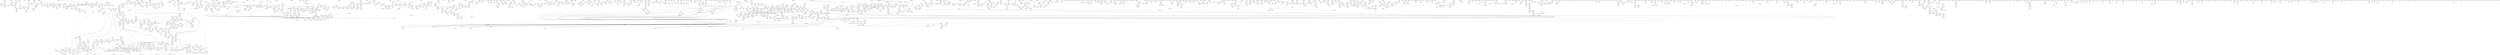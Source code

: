 digraph g
{

  /* list of nodes */
  "Int-Tn";
  "ackA_2";
  "adhA";
  "adhA_1";
  "adhB";
  "agaS";
  "ald_1";
  "ald_2";
  "ald_3";
  "alsE";
  "apaH_2";
  "aqpZ2";
  "araP";
  "arcB_1";
  "arcC1_1";
  "argD";
  "argG";
  "argG_1";
  "argH";
  "argH_1";
  "arnC_3";
  "arnC_4";
  "artM_2";
  "artP_2";
  "asnA_1";
  "asp2";
  "asp3";
  "aspS_1";
  "atpE_1";
  "axeA";
  "bbmA";
  "bbmA_1";
  "bepA";
  "bglA_1";
  "bglA_2";
  "bglH_1";
  "bglK_3";
  "blaSE";
  "bltD";
  "bmrA";
  "bshA";
  "bshB1";
  "bspRIM";
  "btuC";
  "btuD_1";
  "btuD_3";
  "btuD_6";
  "btuD_7";
  "carB_1";
  "cat";
  "catE";
  "catE_1";
  "cbbT";
  "ccpA_1";
  "ccpA_2";
  "celA_1";
  "celD";
  "cheB";
  "cheB_1";
  "cmpC";
  "coaA_2";
  "comC1";
  "cpsB";
  "cpsB_1";
  "cpsD";
  "crcB_3";
  "crcB_4";
  "ctsR";
  "cysA_2";
  "dapH_1";
  "dapH_2";
  "dapH_3";
  "ddlB";
  "degA_1";
  "deoB_1";
  "deoD_2";
  "deoD_3";
  "desK";
  "dhaM";
  "dltA";
  "dnaA";
  "dnaC_1";
  "dnaI";
  "dnaJ";
  "dnaK_2";
  "dpnA";
  "dpnB";
  "dpnC";
  "dpnM";
  "dps";
  "dus_1";
  "dxs_2";
  "eabC";
  "ecfA1_1";
  "ecfT_2";
  "ecsA_3";
  "efeN";
  "eno_1";
  "entS";
  "epsF";
  "epsH";
  "epsJ";
  "epsJ_1";
  "epsJ_2";
  "epsJ_3";
  "epsL";
  "fabM_2";
  "fni";
  "fni_2";
  "fpgS_2";
  "fruA_1";
  "fucA";
  "fucU";
  "galE_2";
  "galT_2";
  "glf_1";
  "glf_2";
  "glf_3";
  "glnH";
  "glnH_2";
  "glnM_1";
  "glnP";
  "glpE_1";
  "glxK_1";
  "gmuR_2";
  "gpsB";
  "group_1";
  "group_10";
  "group_100";
  "group_1000";
  "group_1001";
  "group_1002";
  "group_1003";
  "group_1004";
  "group_1005";
  "group_1006";
  "group_1007";
  "group_1008";
  "group_101";
  "group_1013";
  "group_1014";
  "group_1015";
  "group_1016";
  "group_1018";
  "group_1019";
  "group_102";
  "group_1020";
  "group_1021";
  "group_1022";
  "group_1023";
  "group_1024";
  "group_1026";
  "group_1027";
  "group_1028";
  "group_1029";
  "group_103";
  "group_1032";
  "group_1033";
  "group_1034";
  "group_1035";
  "group_1036";
  "group_104";
  "group_1040";
  "group_1041";
  "group_1042";
  "group_1043";
  "group_1044";
  "group_1045";
  "group_1046";
  "group_1047";
  "group_1054";
  "group_1055";
  "group_1056";
  "group_106";
  "group_1064";
  "group_1065";
  "group_107";
  "group_1070";
  "group_1071";
  "group_1073";
  "group_1078";
  "group_108";
  "group_1085";
  "group_1086";
  "group_1087";
  "group_1088";
  "group_1089";
  "group_109";
  "group_1093";
  "group_1095";
  "group_1096";
  "group_1099";
  "group_11";
  "group_110";
  "group_1106";
  "group_111";
  "group_1111";
  "group_112";
  "group_1124";
  "group_1126";
  "group_113";
  "group_1132";
  "group_1134";
  "group_114";
  "group_1148";
  "group_115";
  "group_1150";
  "group_1151";
  "group_116";
  "group_1169";
  "group_117";
  "group_1178";
  "group_118";
  "group_1180";
  "group_1183";
  "group_119";
  "group_1190";
  "group_1199";
  "group_12";
  "group_120";
  "group_1200";
  "group_1206";
  "group_1208";
  "group_1209";
  "group_1210";
  "group_1214";
  "group_1217";
  "group_122";
  "group_1220";
  "group_1222";
  "group_1238";
  "group_1240";
  "group_1242";
  "group_1245";
  "group_1248";
  "group_125";
  "group_1254";
  "group_1256";
  "group_1259";
  "group_126";
  "group_1268";
  "group_1269";
  "group_127";
  "group_1271";
  "group_1272";
  "group_1273";
  "group_1274";
  "group_1275";
  "group_1276";
  "group_1277";
  "group_1278";
  "group_1279";
  "group_128";
  "group_1280";
  "group_1281";
  "group_1282";
  "group_1287";
  "group_129";
  "group_1292";
  "group_1296";
  "group_1297";
  "group_13";
  "group_130";
  "group_1304";
  "group_1309";
  "group_1310";
  "group_132";
  "group_1321";
  "group_1322";
  "group_1328";
  "group_1329";
  "group_133";
  "group_1333";
  "group_1336";
  "group_1338";
  "group_1339";
  "group_1340";
  "group_1341";
  "group_1346";
  "group_1347";
  "group_1348";
  "group_1349";
  "group_1355";
  "group_1356";
  "group_1357";
  "group_1359";
  "group_136";
  "group_1360";
  "group_1361";
  "group_1363";
  "group_1365";
  "group_1366";
  "group_1367";
  "group_1368";
  "group_1369";
  "group_137";
  "group_1370";
  "group_1371";
  "group_1372";
  "group_1373";
  "group_1374";
  "group_1375";
  "group_1376";
  "group_1377";
  "group_1379";
  "group_1380";
  "group_1381";
  "group_1384";
  "group_139";
  "group_1390";
  "group_1391";
  "group_1392";
  "group_1394";
  "group_1395";
  "group_1396";
  "group_1397";
  "group_1398";
  "group_1399";
  "group_14";
  "group_140";
  "group_1400";
  "group_1401";
  "group_1402";
  "group_1403";
  "group_1404";
  "group_1405";
  "group_1406";
  "group_1407";
  "group_1408";
  "group_1409";
  "group_141";
  "group_1410";
  "group_1411";
  "group_1412";
  "group_1414";
  "group_1416";
  "group_1417";
  "group_1419";
  "group_142";
  "group_1420";
  "group_1421";
  "group_1422";
  "group_1423";
  "group_1424";
  "group_1426";
  "group_1427";
  "group_1429";
  "group_143";
  "group_1430";
  "group_1431";
  "group_1432";
  "group_1433";
  "group_1435";
  "group_1436";
  "group_1437";
  "group_1439";
  "group_1440";
  "group_1442";
  "group_1443";
  "group_1444";
  "group_1445";
  "group_1446";
  "group_1447";
  "group_1448";
  "group_1449";
  "group_1450";
  "group_1451";
  "group_1452";
  "group_1453";
  "group_1454";
  "group_1455";
  "group_1456";
  "group_1457";
  "group_1458";
  "group_1459";
  "group_146";
  "group_1460";
  "group_1461";
  "group_1466";
  "group_1467";
  "group_1468";
  "group_1469";
  "group_147";
  "group_1470";
  "group_1471";
  "group_1472";
  "group_1473";
  "group_1474";
  "group_1475";
  "group_1476";
  "group_1477";
  "group_1478";
  "group_148";
  "group_1480";
  "group_1481";
  "group_1482";
  "group_1483";
  "group_1484";
  "group_1485";
  "group_1487";
  "group_149";
  "group_1491";
  "group_1492";
  "group_1493";
  "group_1494";
  "group_1495";
  "group_1496";
  "group_1497";
  "group_1498";
  "group_1499";
  "group_15";
  "group_150";
  "group_1500";
  "group_1501";
  "group_1502";
  "group_1504";
  "group_1506";
  "group_1507";
  "group_1508";
  "group_151";
  "group_1510";
  "group_1511";
  "group_1512";
  "group_1513";
  "group_1514";
  "group_1515";
  "group_1516";
  "group_1517";
  "group_1518";
  "group_1520";
  "group_1521";
  "group_1522";
  "group_1523";
  "group_1524";
  "group_1526";
  "group_1527";
  "group_1529";
  "group_153";
  "group_1531";
  "group_1532";
  "group_1533";
  "group_1534";
  "group_1537";
  "group_1538";
  "group_1539";
  "group_1540";
  "group_1541";
  "group_1543";
  "group_1544";
  "group_1546";
  "group_1547";
  "group_1548";
  "group_1549";
  "group_1550";
  "group_1551";
  "group_1557";
  "group_1558";
  "group_1559";
  "group_156";
  "group_1560";
  "group_1561";
  "group_1563";
  "group_1564";
  "group_1565";
  "group_1566";
  "group_1568";
  "group_1569";
  "group_157";
  "group_1570";
  "group_1571";
  "group_1572";
  "group_1573";
  "group_1574";
  "group_1576";
  "group_1577";
  "group_1578";
  "group_1579";
  "group_1580";
  "group_1581";
  "group_1582";
  "group_1583";
  "group_1584";
  "group_1587";
  "group_1588";
  "group_1589";
  "group_159";
  "group_1590";
  "group_1591";
  "group_1592";
  "group_1593";
  "group_1594";
  "group_1595";
  "group_1596";
  "group_1597";
  "group_1598";
  "group_1599";
  "group_16";
  "group_160";
  "group_1600";
  "group_1601";
  "group_1602";
  "group_1603";
  "group_1604";
  "group_1605";
  "group_1606";
  "group_1607";
  "group_1608";
  "group_1609";
  "group_1610";
  "group_1611";
  "group_1612";
  "group_1613";
  "group_1614";
  "group_1615";
  "group_1616";
  "group_1617";
  "group_162";
  "group_1622";
  "group_1625";
  "group_1626";
  "group_1629";
  "group_163";
  "group_1630";
  "group_1633";
  "group_1634";
  "group_1635";
  "group_1636";
  "group_1637";
  "group_1638";
  "group_1639";
  "group_1640";
  "group_1641";
  "group_1642";
  "group_1643";
  "group_1644";
  "group_1645";
  "group_1646";
  "group_1647";
  "group_1648";
  "group_1649";
  "group_165";
  "group_1650";
  "group_1651";
  "group_1652";
  "group_1653";
  "group_1654";
  "group_1655";
  "group_1656";
  "group_1657";
  "group_1658";
  "group_1659";
  "group_166";
  "group_1660";
  "group_1661";
  "group_1662";
  "group_1663";
  "group_1664";
  "group_1665";
  "group_1666";
  "group_1668";
  "group_1669";
  "group_167";
  "group_1670";
  "group_1671";
  "group_1672";
  "group_1673";
  "group_1674";
  "group_1675";
  "group_1676";
  "group_1677";
  "group_1678";
  "group_1679";
  "group_168";
  "group_1680";
  "group_1681";
  "group_1682";
  "group_1683";
  "group_1687";
  "group_169";
  "group_1691";
  "group_1692";
  "group_1695";
  "group_1697";
  "group_1698";
  "group_1699";
  "group_17";
  "group_170";
  "group_1700";
  "group_1701";
  "group_1702";
  "group_1703";
  "group_1706";
  "group_1707";
  "group_1708";
  "group_171";
  "group_1711";
  "group_1712";
  "group_1714";
  "group_1715";
  "group_1716";
  "group_1717";
  "group_1718";
  "group_172";
  "group_1721";
  "group_1722";
  "group_1723";
  "group_1725";
  "group_1726";
  "group_1727";
  "group_1728";
  "group_1729";
  "group_173";
  "group_1730";
  "group_1731";
  "group_1732";
  "group_1733";
  "group_1734";
  "group_1735";
  "group_1736";
  "group_1737";
  "group_1738";
  "group_174";
  "group_1740";
  "group_1741";
  "group_1742";
  "group_1743";
  "group_1744";
  "group_1745";
  "group_1746";
  "group_1747";
  "group_1748";
  "group_1749";
  "group_175";
  "group_1750";
  "group_1751";
  "group_1752";
  "group_1753";
  "group_1755";
  "group_1756";
  "group_1757";
  "group_1758";
  "group_1759";
  "group_1760";
  "group_1761";
  "group_1762";
  "group_1763";
  "group_1767";
  "group_1768";
  "group_1769";
  "group_1770";
  "group_1771";
  "group_1772";
  "group_1773";
  "group_1774";
  "group_1775";
  "group_1776";
  "group_1777";
  "group_1778";
  "group_1779";
  "group_178";
  "group_1780";
  "group_1781";
  "group_1782";
  "group_1783";
  "group_1784";
  "group_1785";
  "group_1786";
  "group_1787";
  "group_1788";
  "group_1789";
  "group_1790";
  "group_1791";
  "group_1792";
  "group_1793";
  "group_1794";
  "group_1795";
  "group_1797";
  "group_1798";
  "group_1800";
  "group_1801";
  "group_1802";
  "group_1803";
  "group_1804";
  "group_1805";
  "group_1806";
  "group_1807";
  "group_1808";
  "group_1809";
  "group_1810";
  "group_1811";
  "group_1812";
  "group_1814";
  "group_1815";
  "group_1816";
  "group_1817";
  "group_1818";
  "group_1820";
  "group_1822";
  "group_1823";
  "group_1824";
  "group_1825";
  "group_1826";
  "group_1827";
  "group_1832";
  "group_1834";
  "group_1835";
  "group_1837";
  "group_1838";
  "group_1839";
  "group_184";
  "group_1840";
  "group_1841";
  "group_1843";
  "group_1844";
  "group_1845";
  "group_1847";
  "group_1848";
  "group_1849";
  "group_185";
  "group_1850";
  "group_1851";
  "group_1853";
  "group_1854";
  "group_1855";
  "group_1856";
  "group_1857";
  "group_1858";
  "group_186";
  "group_1860";
  "group_1861";
  "group_1862";
  "group_1863";
  "group_1864";
  "group_1865";
  "group_1866";
  "group_1867";
  "group_1868";
  "group_187";
  "group_1870";
  "group_1871";
  "group_1872";
  "group_1873";
  "group_1874";
  "group_1875";
  "group_1876";
  "group_1877";
  "group_1878";
  "group_1879";
  "group_188";
  "group_1880";
  "group_1881";
  "group_1882";
  "group_1884";
  "group_1885";
  "group_1886";
  "group_1888";
  "group_189";
  "group_1896";
  "group_1897";
  "group_19";
  "group_190";
  "group_1901";
  "group_1905";
  "group_1907";
  "group_1908";
  "group_1909";
  "group_1910";
  "group_1911";
  "group_1912";
  "group_1913";
  "group_1914";
  "group_1915";
  "group_1916";
  "group_1917";
  "group_1918";
  "group_1919";
  "group_192";
  "group_1920";
  "group_1921";
  "group_1922";
  "group_1923";
  "group_1924";
  "group_1925";
  "group_1926";
  "group_1927";
  "group_1928";
  "group_1929";
  "group_193";
  "group_1930";
  "group_1931";
  "group_1932";
  "group_1933";
  "group_1934";
  "group_1935";
  "group_1936";
  "group_1937";
  "group_1938";
  "group_1939";
  "group_194";
  "group_1941";
  "group_1942";
  "group_1943";
  "group_1944";
  "group_1945";
  "group_1946";
  "group_1947";
  "group_1948";
  "group_1949";
  "group_1950";
  "group_1951";
  "group_1952";
  "group_1953";
  "group_1954";
  "group_1955";
  "group_1956";
  "group_1957";
  "group_1958";
  "group_1959";
  "group_196";
  "group_1960";
  "group_1961";
  "group_1962";
  "group_1963";
  "group_1964";
  "group_1965";
  "group_1966";
  "group_1967";
  "group_1968";
  "group_1969";
  "group_197";
  "group_1970";
  "group_1971";
  "group_1972";
  "group_1973";
  "group_1974";
  "group_1975";
  "group_1976";
  "group_1977";
  "group_1978";
  "group_1979";
  "group_198";
  "group_1980";
  "group_1981";
  "group_1982";
  "group_1983";
  "group_1984";
  "group_1987";
  "group_1988";
  "group_1989";
  "group_1990";
  "group_1991";
  "group_1994";
  "group_1995";
  "group_1996";
  "group_1997";
  "group_1998";
  "group_1999";
  "group_2";
  "group_20";
  "group_200";
  "group_2000";
  "group_2001";
  "group_2002";
  "group_2003";
  "group_2004";
  "group_2006";
  "group_2008";
  "group_2009";
  "group_201";
  "group_2010";
  "group_2011";
  "group_2012";
  "group_2013";
  "group_2014";
  "group_2015";
  "group_2016";
  "group_2017";
  "group_2018";
  "group_2019";
  "group_202";
  "group_2020";
  "group_2021";
  "group_2022";
  "group_2023";
  "group_2024";
  "group_2025";
  "group_2026";
  "group_2028";
  "group_2029";
  "group_2030";
  "group_2031";
  "group_2032";
  "group_2033";
  "group_2034";
  "group_2035";
  "group_2036";
  "group_2037";
  "group_2038";
  "group_2039";
  "group_204";
  "group_2040";
  "group_2041";
  "group_2042";
  "group_2043";
  "group_2045";
  "group_2046";
  "group_2047";
  "group_2048";
  "group_2049";
  "group_205";
  "group_2050";
  "group_2051";
  "group_2052";
  "group_2053";
  "group_2054";
  "group_2055";
  "group_2056";
  "group_2058";
  "group_2059";
  "group_206";
  "group_2060";
  "group_2061";
  "group_2062";
  "group_2063";
  "group_2064";
  "group_2065";
  "group_2066";
  "group_2067";
  "group_2068";
  "group_2069";
  "group_2070";
  "group_2071";
  "group_2072";
  "group_2073";
  "group_2074";
  "group_2075";
  "group_2076";
  "group_2077";
  "group_2078";
  "group_2079";
  "group_208";
  "group_2080";
  "group_2081";
  "group_2082";
  "group_2083";
  "group_2084";
  "group_2086";
  "group_2087";
  "group_2088";
  "group_2089";
  "group_209";
  "group_2091";
  "group_2092";
  "group_2093";
  "group_2094";
  "group_2095";
  "group_2096";
  "group_2097";
  "group_2098";
  "group_2099";
  "group_210";
  "group_2100";
  "group_2101";
  "group_2102";
  "group_2103";
  "group_2104";
  "group_2105";
  "group_2106";
  "group_2107";
  "group_2108";
  "group_2109";
  "group_2110";
  "group_2111";
  "group_2112";
  "group_2113";
  "group_2114";
  "group_2115";
  "group_2116";
  "group_2118";
  "group_2124";
  "group_2125";
  "group_2126";
  "group_2127";
  "group_2128";
  "group_2129";
  "group_213";
  "group_2130";
  "group_2131";
  "group_2132";
  "group_2133";
  "group_2134";
  "group_2135";
  "group_2136";
  "group_2137";
  "group_2138";
  "group_2139";
  "group_214";
  "group_2140";
  "group_2141";
  "group_2143";
  "group_2144";
  "group_2146";
  "group_2147";
  "group_2148";
  "group_2149";
  "group_215";
  "group_2150";
  "group_2151";
  "group_2152";
  "group_2153";
  "group_2154";
  "group_2155";
  "group_2156";
  "group_2157";
  "group_2158";
  "group_2159";
  "group_216";
  "group_2160";
  "group_2161";
  "group_2162";
  "group_2163";
  "group_2164";
  "group_2165";
  "group_2166";
  "group_2167";
  "group_2168";
  "group_2169";
  "group_217";
  "group_2170";
  "group_2172";
  "group_2174";
  "group_2175";
  "group_2176";
  "group_2177";
  "group_2178";
  "group_2179";
  "group_2180";
  "group_2181";
  "group_2182";
  "group_2186";
  "group_2187";
  "group_2188";
  "group_2189";
  "group_219";
  "group_2190";
  "group_2191";
  "group_2192";
  "group_2193";
  "group_2194";
  "group_2196";
  "group_2197";
  "group_2199";
  "group_22";
  "group_2200";
  "group_2201";
  "group_2202";
  "group_2203";
  "group_2205";
  "group_2206";
  "group_2208";
  "group_2209";
  "group_2210";
  "group_2211";
  "group_2212";
  "group_2213";
  "group_2214";
  "group_2215";
  "group_2216";
  "group_2217";
  "group_2218";
  "group_2219";
  "group_222";
  "group_2220";
  "group_2221";
  "group_2222";
  "group_2223";
  "group_2224";
  "group_2226";
  "group_2228";
  "group_2229";
  "group_223";
  "group_2230";
  "group_2231";
  "group_2232";
  "group_2233";
  "group_2234";
  "group_2235";
  "group_2236";
  "group_2237";
  "group_2238";
  "group_2239";
  "group_224";
  "group_2240";
  "group_2241";
  "group_2242";
  "group_2243";
  "group_2244";
  "group_2245";
  "group_2246";
  "group_2247";
  "group_2249";
  "group_225";
  "group_2250";
  "group_2251";
  "group_2252";
  "group_2253";
  "group_2254";
  "group_2255";
  "group_2256";
  "group_2257";
  "group_2258";
  "group_2259";
  "group_226";
  "group_2260";
  "group_2261";
  "group_2262";
  "group_2263";
  "group_2264";
  "group_2265";
  "group_2266";
  "group_2267";
  "group_2268";
  "group_2269";
  "group_227";
  "group_2270";
  "group_2271";
  "group_2272";
  "group_2273";
  "group_2274";
  "group_2275";
  "group_2276";
  "group_2277";
  "group_2278";
  "group_2279";
  "group_228";
  "group_2280";
  "group_2281";
  "group_2282";
  "group_2283";
  "group_2284";
  "group_2285";
  "group_2286";
  "group_2287";
  "group_2288";
  "group_2289";
  "group_229";
  "group_2290";
  "group_2291";
  "group_2292";
  "group_2293";
  "group_2294";
  "group_2295";
  "group_2296";
  "group_2297";
  "group_2298";
  "group_2299";
  "group_23";
  "group_230";
  "group_2300";
  "group_2301";
  "group_2302";
  "group_2303";
  "group_2304";
  "group_2305";
  "group_2306";
  "group_2307";
  "group_2308";
  "group_2309";
  "group_231";
  "group_2310";
  "group_2311";
  "group_2312";
  "group_2313";
  "group_2314";
  "group_2315";
  "group_2316";
  "group_2318";
  "group_2319";
  "group_232";
  "group_2320";
  "group_2321";
  "group_2322";
  "group_2323";
  "group_2325";
  "group_2326";
  "group_2327";
  "group_2328";
  "group_2329";
  "group_233";
  "group_2330";
  "group_2331";
  "group_2332";
  "group_2333";
  "group_2334";
  "group_2335";
  "group_2336";
  "group_2337";
  "group_2338";
  "group_2339";
  "group_234";
  "group_2340";
  "group_2341";
  "group_2342";
  "group_2343";
  "group_2344";
  "group_2345";
  "group_2346";
  "group_2347";
  "group_2348";
  "group_2349";
  "group_235";
  "group_2350";
  "group_2351";
  "group_2352";
  "group_2354";
  "group_2355";
  "group_2356";
  "group_2357";
  "group_2358";
  "group_2359";
  "group_2360";
  "group_2361";
  "group_2362";
  "group_2363";
  "group_2364";
  "group_2365";
  "group_2366";
  "group_2369";
  "group_2370";
  "group_2371";
  "group_2372";
  "group_2373";
  "group_2374";
  "group_2375";
  "group_2376";
  "group_2377";
  "group_2378";
  "group_2379";
  "group_238";
  "group_2380";
  "group_2381";
  "group_2382";
  "group_2383";
  "group_2384";
  "group_2385";
  "group_2386";
  "group_2387";
  "group_2388";
  "group_2389";
  "group_239";
  "group_2390";
  "group_2391";
  "group_2392";
  "group_2393";
  "group_2394";
  "group_2395";
  "group_2396";
  "group_2397";
  "group_2398";
  "group_2399";
  "group_2400";
  "group_2401";
  "group_2402";
  "group_2404";
  "group_2406";
  "group_2407";
  "group_2408";
  "group_2409";
  "group_241";
  "group_2410";
  "group_2411";
  "group_2412";
  "group_2413";
  "group_2414";
  "group_2415";
  "group_2416";
  "group_2417";
  "group_242";
  "group_2420";
  "group_2421";
  "group_2422";
  "group_2423";
  "group_2424";
  "group_2425";
  "group_2426";
  "group_2427";
  "group_2428";
  "group_2429";
  "group_2430";
  "group_2431";
  "group_2432";
  "group_2433";
  "group_2434";
  "group_2435";
  "group_2436";
  "group_2437";
  "group_2438";
  "group_244";
  "group_2440";
  "group_2442";
  "group_2449";
  "group_245";
  "group_2450";
  "group_2451";
  "group_2452";
  "group_2453";
  "group_2454";
  "group_2455";
  "group_2456";
  "group_2459";
  "group_246";
  "group_2460";
  "group_2461";
  "group_2462";
  "group_2463";
  "group_2464";
  "group_2465";
  "group_2466";
  "group_2467";
  "group_2468";
  "group_2469";
  "group_247";
  "group_2470";
  "group_2471";
  "group_2472";
  "group_2473";
  "group_2474";
  "group_2475";
  "group_2476";
  "group_2477";
  "group_2478";
  "group_2479";
  "group_248";
  "group_2480";
  "group_2481";
  "group_2482";
  "group_2483";
  "group_2484";
  "group_2485";
  "group_2486";
  "group_2487";
  "group_2488";
  "group_2489";
  "group_249";
  "group_2491";
  "group_2492";
  "group_2493";
  "group_2494";
  "group_2495";
  "group_2496";
  "group_2497";
  "group_2498";
  "group_2499";
  "group_250";
  "group_2500";
  "group_2501";
  "group_2502";
  "group_2503";
  "group_2504";
  "group_2506";
  "group_2507";
  "group_2508";
  "group_2509";
  "group_251";
  "group_2510";
  "group_2511";
  "group_2512";
  "group_2513";
  "group_2514";
  "group_2515";
  "group_2517";
  "group_2518";
  "group_2519";
  "group_252";
  "group_2520";
  "group_2521";
  "group_2522";
  "group_2523";
  "group_2524";
  "group_2525";
  "group_2526";
  "group_2527";
  "group_2528";
  "group_2529";
  "group_253";
  "group_2530";
  "group_2531";
  "group_2533";
  "group_2534";
  "group_2535";
  "group_2536";
  "group_2537";
  "group_2538";
  "group_2541";
  "group_2542";
  "group_2544";
  "group_2546";
  "group_2547";
  "group_2548";
  "group_2549";
  "group_255";
  "group_2550";
  "group_2552";
  "group_2554";
  "group_2555";
  "group_2556";
  "group_2557";
  "group_2558";
  "group_2559";
  "group_256";
  "group_2560";
  "group_2561";
  "group_2562";
  "group_2563";
  "group_2564";
  "group_2565";
  "group_2566";
  "group_2567";
  "group_2568";
  "group_2569";
  "group_257";
  "group_2570";
  "group_2571";
  "group_2572";
  "group_2573";
  "group_2574";
  "group_2575";
  "group_2576";
  "group_2577";
  "group_2578";
  "group_2579";
  "group_258";
  "group_2580";
  "group_2581";
  "group_2582";
  "group_2583";
  "group_2584";
  "group_2586";
  "group_2587";
  "group_2588";
  "group_2589";
  "group_259";
  "group_2590";
  "group_2591";
  "group_2592";
  "group_2593";
  "group_2594";
  "group_2595";
  "group_2596";
  "group_2597";
  "group_2598";
  "group_2599";
  "group_26";
  "group_260";
  "group_2600";
  "group_2601";
  "group_2602";
  "group_2603";
  "group_2604";
  "group_2606";
  "group_2607";
  "group_2609";
  "group_261";
  "group_2610";
  "group_2611";
  "group_2612";
  "group_2613";
  "group_2614";
  "group_2615";
  "group_2616";
  "group_2617";
  "group_2618";
  "group_262";
  "group_2620";
  "group_2621";
  "group_2622";
  "group_2623";
  "group_2624";
  "group_2625";
  "group_2626";
  "group_2627";
  "group_2629";
  "group_263";
  "group_2630";
  "group_2631";
  "group_2632";
  "group_2633";
  "group_2634";
  "group_2635";
  "group_2636";
  "group_2637";
  "group_2638";
  "group_2639";
  "group_2640";
  "group_2641";
  "group_2642";
  "group_2643";
  "group_2644";
  "group_2645";
  "group_2646";
  "group_2647";
  "group_2648";
  "group_2649";
  "group_2650";
  "group_2651";
  "group_2652";
  "group_2653";
  "group_2654";
  "group_2655";
  "group_2656";
  "group_2657";
  "group_2658";
  "group_2659";
  "group_2660";
  "group_2661";
  "group_2662";
  "group_2663";
  "group_2665";
  "group_2666";
  "group_2667";
  "group_2668";
  "group_2669";
  "group_2670";
  "group_2672";
  "group_2673";
  "group_2674";
  "group_2675";
  "group_2676";
  "group_2677";
  "group_2678";
  "group_2679";
  "group_268";
  "group_2680";
  "group_2681";
  "group_2682";
  "group_2683";
  "group_2684";
  "group_2685";
  "group_2686";
  "group_2687";
  "group_2688";
  "group_2689";
  "group_269";
  "group_2690";
  "group_2691";
  "group_2692";
  "group_2693";
  "group_2694";
  "group_2695";
  "group_2696";
  "group_2697";
  "group_2698";
  "group_2699";
  "group_270";
  "group_2700";
  "group_2701";
  "group_2702";
  "group_2703";
  "group_2704";
  "group_271";
  "group_272";
  "group_2727";
  "group_273";
  "group_274";
  "group_2748";
  "group_275";
  "group_276";
  "group_277";
  "group_279";
  "group_28";
  "group_280";
  "group_281";
  "group_283";
  "group_2832";
  "group_2833";
  "group_284";
  "group_2857";
  "group_286";
  "group_2871";
  "group_2872";
  "group_2881";
  "group_2899";
  "group_29";
  "group_290";
  "group_2900";
  "group_2901";
  "group_291";
  "group_2910";
  "group_292";
  "group_293";
  "group_294";
  "group_2948";
  "group_295";
  "group_297";
  "group_2973";
  "group_2974";
  "group_298";
  "group_2980";
  "group_2981";
  "group_2982";
  "group_2983";
  "group_2984";
  "group_299";
  "group_3";
  "group_30";
  "group_301";
  "group_3013";
  "group_3015";
  "group_302";
  "group_304";
  "group_3045";
  "group_3047";
  "group_306";
  "group_307";
  "group_3077";
  "group_308";
  "group_309";
  "group_3099";
  "group_31";
  "group_310";
  "group_3105";
  "group_313";
  "group_3130";
  "group_314";
  "group_3141";
  "group_3142";
  "group_3147";
  "group_315";
  "group_316";
  "group_3168";
  "group_317";
  "group_318";
  "group_319";
  "group_32";
  "group_320";
  "group_321";
  "group_3216";
  "group_322";
  "group_323";
  "group_326";
  "group_3265";
  "group_3266";
  "group_3267";
  "group_328";
  "group_3285";
  "group_3290";
  "group_33";
  "group_330";
  "group_3303";
  "group_3304";
  "group_3305";
  "group_3308";
  "group_331";
  "group_3330";
  "group_3331";
  "group_337";
  "group_3378";
  "group_3379";
  "group_338";
  "group_3380";
  "group_3389";
  "group_339";
  "group_3394";
  "group_34";
  "group_340";
  "group_341";
  "group_342";
  "group_3422";
  "group_3437";
  "group_3438";
  "group_3445";
  "group_3446";
  "group_346";
  "group_348";
  "group_349";
  "group_3499";
  "group_35";
  "group_350";
  "group_351";
  "group_352";
  "group_3521";
  "group_3522";
  "group_353";
  "group_354";
  "group_3540";
  "group_3543";
  "group_355";
  "group_356";
  "group_357";
  "group_358";
  "group_36";
  "group_360";
  "group_3600";
  "group_361";
  "group_362";
  "group_363";
  "group_364";
  "group_365";
  "group_367";
  "group_3678";
  "group_368";
  "group_369";
  "group_37";
  "group_370";
  "group_3707";
  "group_3708";
  "group_371";
  "group_3711";
  "group_3712";
  "group_372";
  "group_375";
  "group_376";
  "group_377";
  "group_38";
  "group_380";
  "group_381";
  "group_382";
  "group_385";
  "group_386";
  "group_387";
  "group_388";
  "group_389";
  "group_39";
  "group_391";
  "group_392";
  "group_394";
  "group_397";
  "group_398";
  "group_4";
  "group_40";
  "group_400";
  "group_401";
  "group_402";
  "group_403";
  "group_405";
  "group_406";
  "group_41";
  "group_411";
  "group_412";
  "group_416";
  "group_417";
  "group_42";
  "group_420";
  "group_421";
  "group_422";
  "group_423";
  "group_424";
  "group_425";
  "group_426";
  "group_427";
  "group_43";
  "group_431";
  "group_436";
  "group_437";
  "group_438";
  "group_439";
  "group_44";
  "group_440";
  "group_441";
  "group_444";
  "group_445";
  "group_446";
  "group_449";
  "group_45";
  "group_450";
  "group_451";
  "group_456";
  "group_457";
  "group_459";
  "group_46";
  "group_461";
  "group_462";
  "group_466";
  "group_468";
  "group_469";
  "group_47";
  "group_470";
  "group_473";
  "group_474";
  "group_475";
  "group_476";
  "group_477";
  "group_478";
  "group_479";
  "group_480";
  "group_482";
  "group_483";
  "group_484";
  "group_485";
  "group_486";
  "group_488";
  "group_490";
  "group_493";
  "group_494";
  "group_496";
  "group_498";
  "group_499";
  "group_5";
  "group_50";
  "group_501";
  "group_504";
  "group_507";
  "group_508";
  "group_509";
  "group_510";
  "group_511";
  "group_512";
  "group_514";
  "group_516";
  "group_517";
  "group_519";
  "group_521";
  "group_524";
  "group_525";
  "group_526";
  "group_53";
  "group_530";
  "group_531";
  "group_533";
  "group_534";
  "group_535";
  "group_536";
  "group_537";
  "group_539";
  "group_54";
  "group_540";
  "group_541";
  "group_542";
  "group_543";
  "group_544";
  "group_545";
  "group_546";
  "group_55";
  "group_550";
  "group_551";
  "group_556";
  "group_557";
  "group_559";
  "group_56";
  "group_561";
  "group_562";
  "group_57";
  "group_571";
  "group_573";
  "group_574";
  "group_575";
  "group_579";
  "group_580";
  "group_584";
  "group_585";
  "group_588";
  "group_589";
  "group_59";
  "group_591";
  "group_592";
  "group_594";
  "group_595";
  "group_597";
  "group_598";
  "group_599";
  "group_6";
  "group_60";
  "group_600";
  "group_601";
  "group_606";
  "group_607";
  "group_608";
  "group_61";
  "group_611";
  "group_612";
  "group_613";
  "group_62";
  "group_620";
  "group_621";
  "group_624";
  "group_625";
  "group_626";
  "group_627";
  "group_628";
  "group_629";
  "group_63";
  "group_630";
  "group_631";
  "group_632";
  "group_633";
  "group_634";
  "group_635";
  "group_636";
  "group_637";
  "group_638";
  "group_639";
  "group_64";
  "group_640";
  "group_641";
  "group_643";
  "group_644";
  "group_645";
  "group_648";
  "group_65";
  "group_650";
  "group_651";
  "group_652";
  "group_653";
  "group_654";
  "group_655";
  "group_656";
  "group_657";
  "group_658";
  "group_659";
  "group_66";
  "group_660";
  "group_661";
  "group_662";
  "group_663";
  "group_664";
  "group_665";
  "group_666";
  "group_667";
  "group_669";
  "group_67";
  "group_671";
  "group_672";
  "group_673";
  "group_675";
  "group_678";
  "group_679";
  "group_68";
  "group_680";
  "group_681";
  "group_684";
  "group_685";
  "group_686";
  "group_689";
  "group_69";
  "group_691";
  "group_694";
  "group_696";
  "group_697";
  "group_699";
  "group_7";
  "group_702";
  "group_704";
  "group_708";
  "group_71";
  "group_711";
  "group_712";
  "group_713";
  "group_714";
  "group_715";
  "group_716";
  "group_718";
  "group_719";
  "group_72";
  "group_720";
  "group_722";
  "group_724";
  "group_725";
  "group_726";
  "group_729";
  "group_73";
  "group_730";
  "group_731";
  "group_733";
  "group_734";
  "group_737";
  "group_739";
  "group_74";
  "group_743";
  "group_748";
  "group_75";
  "group_751";
  "group_753";
  "group_755";
  "group_756";
  "group_757";
  "group_758";
  "group_759";
  "group_762";
  "group_764";
  "group_765";
  "group_77";
  "group_776";
  "group_779";
  "group_780";
  "group_784";
  "group_786";
  "group_789";
  "group_79";
  "group_790";
  "group_791";
  "group_794";
  "group_795";
  "group_797";
  "group_799";
  "group_8";
  "group_80";
  "group_803";
  "group_805";
  "group_806";
  "group_81";
  "group_813";
  "group_817";
  "group_82";
  "group_821";
  "group_824";
  "group_826";
  "group_83";
  "group_831";
  "group_836";
  "group_84";
  "group_840";
  "group_841";
  "group_843";
  "group_848";
  "group_85";
  "group_851";
  "group_853";
  "group_856";
  "group_86";
  "group_860";
  "group_867";
  "group_87";
  "group_870";
  "group_872";
  "group_874";
  "group_877";
  "group_879";
  "group_88";
  "group_881";
  "group_89";
  "group_891";
  "group_894";
  "group_895";
  "group_897";
  "group_899";
  "group_9";
  "group_90";
  "group_900";
  "group_901";
  "group_902";
  "group_903";
  "group_905";
  "group_91";
  "group_910";
  "group_911";
  "group_912";
  "group_914";
  "group_918";
  "group_92";
  "group_922";
  "group_923";
  "group_924";
  "group_927";
  "group_93";
  "group_932";
  "group_935";
  "group_938";
  "group_94";
  "group_943";
  "group_946";
  "group_947";
  "group_948";
  "group_958";
  "group_960";
  "group_964";
  "group_965";
  "group_967";
  "group_968";
  "group_97";
  "group_972";
  "group_973";
  "group_975";
  "group_977";
  "group_978";
  "group_979";
  "group_981";
  "group_982";
  "group_983";
  "group_984";
  "group_985";
  "group_987";
  "group_988";
  "group_989";
  "group_99";
  "group_990";
  "group_991";
  "group_992";
  "group_993";
  "group_994";
  "group_996";
  "group_997";
  "group_998";
  "group_999";
  "grpE_2";
  "gspA";
  "gtaB_2";
  "gtf1";
  "gtf2_1";
  "gtf2_2";
  "gtf2_3";
  "gtf2_4";
  "gtf2_5";
  "gtf2_6";
  "gtf2_7";
  "gtf2_8";
  "gutB";
  "gyrB_1";
  "haeIIIM";
  "hemH";
  "hisS_2";
  "hit_2";
  "hlyB";
  "hlyB_1";
  "hlyB_2";
  "iga";
  "iga_1";
  "ilvD_1";
  "ilvE_1";
  "iphP";
  "kstR2";
  "lacE_1";
  "lacE_2";
  "lacF_3";
  "lacG_1";
  "lacZ";
  "lafA";
  "lagD_1";
  "lagD_2";
  "lagD_3";
  "lcfB";
  "leuA";
  "leuA_1";
  "leuA_2";
  "leuA_3";
  "leuB";
  "levE_2";
  "lexA";
  "licC_2";
  "licC_4";
  "licR_1";
  "licT_2";
  "lmrA";
  "lmrA_1";
  "lmrA_2";
  "lnpD_2";
  "lysA_1";
  "lytA_1";
  "lytA_3";
  "lytA_5";
  "lytB_1";
  "maa";
  "macB";
  "malK";
  "malR_2";
  "manP";
  "manR";
  "manX_2";
  "manZ_1";
  "manZ_5";
  "mazF";
  "mdtG";
  "menF";
  "menH";
  "metAA";
  "metG_2";
  "metP";
  "mgl";
  "miaA";
  "mngA";
  "modC";
  "mraY";
  "mro";
  "msbA";
  "msbA_1";
  "msbA_2";
  "mshA";
  "msmE_2";
  "msr(D)";
  "msrAB";
  "mta";
  "mtlD";
  "mtlF";
  "mtlR";
  "murB_2";
  "murJ_2";
  "murR";
  "mutL";
  "mutL_2";
  "mutS2";
  "mutS_2";
  "mutY_2";
  "nagC";
  "nagD";
  "nanA_1";
  "nanA_3";
  "nanB_2";
  "nanE_2";
  "natA_1";
  "ndvA";
  "nisB";
  "nisC";
  "nosF";
  "nrnA";
  "nth";
  "ntpA";
  "ntpB";
  "ntpC";
  "ntpD";
  "ntpG";
  "ntpK";
  "pbpX";
  "pbuO_2";
  "pcp_1";
  "pdxK_2";
  "peb1A";
  "penA";
  "pepC";
  "pepC_2";
  "pepE";
  "pezA";
  "pezT";
  "pgcA_2";
  "pheT_1";
  "phoU_2";
  "pinR";
  "pkn1";
  "polC_1";
  "polC_3";
  "ponA";
  "potA_2";
  "potB";
  "potD_1";
  "potD_3";
  "pphA";
  "proB";
  "prs2";
  "prs2_2";
  "pucK";
  "punA_2";
  "purE_2";
  "pyrG";
  "pyrG_1";
  "pyrK_1";
  "qmcA";
  "queH_1";
  "queH_2";
  "rbsR";
  "rclA_2";
  "recD2_1";
  "recF_1";
  "recG_1";
  "relA";
  "rep";
  "rfbA";
  "rfbC";
  "rfbX";
  "rhaB";
  "rhaR";
  "ribH_2";
  "rizA";
  "rlmN";
  "rluD_2";
  "rmlB";
  "rmlD";
  "rnj1_1";
  "rpiA_1";
  "rplA_1";
  "rplC_1";
  "rplK";
  "rplS";
  "rplS_2";
  "rpmE2";
  "rpsT_2";
  "rpsZ";
  "rsuA_3";
  "ruvA_1";
  "sarA_1";
  "sdhA";
  "sdhB";
  "secA_1";
  "secY_1";
  "secY_2";
  "smc_2";
  "sorA";
  "sorC_2";
  "spsB_1";
  "spsI";
  "sstT_1";
  "stkP_2";
  "sugB";
  "sulD";
  "tagD";
  "tagF";
  "tag_1";
  "tarF";
  "tcyA_2";
  "tdk_2";
  "tet(M)";
  "tgt_1";
  "thiI_2";
  "thiO_2";
  "thrB";
  "thrB_2";
  "tkt_1";
  "topA_1";
  "toxA";
  "trmK";
  "trpC";
  "truA";
  "truA_2";
  "trxA_1";
  "trxB_1";
  "tsaB";
  "tuf_1";
  "ubiE_3";
  "ugd";
  "ugd_3";
  "uvrA_2";
  "uvrB_2";
  "uvrC";
  "walK_2";
  "walR_2";
  "wbbI";
  "wbpA";
  "wcaJ";
  "xerC_1";
  "xerC_2";
  "xerC_3";
  "xerC_4";
  "xerD";
  "xerD_1";
  "xerD_2";
  "xpt";
  "ybbH_1";
  "ybhF";
  "ycjO_2";
  "ycjP_2";
  "ydcV_1";
  "yeeO";
  "ygaZ";
  "yghU";
  "yghU_2";
  "yhaP";
  "yhdJ";
  "yihX";
  "yitU_2";
  "yjhB";
  "yjhC_2";
  "ykfA_1";
  "yknX";
  "yknX_1";
  "yknX_2";
  "yknY_3";
  "yknZ_2";
  "ykoD_3";
  "ykuT_1";
  "yodJ";
  "yoeB";
  "yqgN";
  "yteP_1";
  "ywqC";
  "yxdL_2";
  "yxlF";
  "yycJ";
  "zinT";

  /* list of edges */
  "Int-Tn" -> "group_1361" [weight = "1"];
  "Int-Tn" -> "group_977" [weight = "1"];
  "adhA_1" -> "group_3290" [weight = "1"];
  "agaS" -> "mro" [weight = "0.166666666666667"];
  "ald_1" -> "ald_3" [weight = "1"];
  "ald_2" -> "ald_1" [weight = "0.2"];
  "ald_2" -> "ald_3" [weight = "1"];
  "araP" -> "sugB" [weight = "1"];
  "arcB_1" -> "group_743" [weight = "1"];
  "arcC1_1" -> "arcB_1" [weight = "1"];
  "argD" -> "dxs_2" [weight = "1"];
  "argG" -> "argG_1" [weight = "1"];
  "argG" -> "argH" [weight = "1"];
  "argG" -> "artP_2" [weight = "0.5"];
  "argG" -> "group_1809" [weight = "1"];
  "argH_1" -> "argH" [weight = "1"];
  "argH" -> "argG_1" [weight = "1"];
  "arnC_4" -> "group_1820" [weight = "1"];
  "artM_2" -> "glnH_2" [weight = "0.5"];
  "artM_2" -> "group_1395" [weight = "0.5"];
  "artM_2" -> "group_238" [weight = "1"];
  "artM_2" -> "group_446" [weight = "0.5"];
  "artP_2" -> "macB" [weight = "0.5"];
  "asp2" -> "asp3" [weight = "1"];
  "asp3" -> "secA_1" [weight = "0.25"];
  "aspS_1" -> "group_11" [weight = "1"];
  "atpE_1" -> "ntpC" [weight = "1"];
  "atpE_1" -> "ntpK" [weight = "0.333333333333333"];
  "axeA" -> "group_22" [weight = "1"];
  "axeA" -> "group_743" [weight = "1"];
  "bbmA_1" -> "bbmA" [weight = "1"];
  "bglK_3" -> "group_1897" [weight = "1"];
  "bglK_3" -> "yjhC_2" [weight = "0.333333333333333"];
  "blaSE" -> "group_1047" [weight = "0.333333333333333"];
  "blaSE" -> "group_1379" [weight = "1"];
  "bmrA" -> "lmrA" [weight = "0.333333333333333"];
  "bmrA" -> "lmrA_2" [weight = "0.5"];
  "bmrA" -> "sarA_1" [weight = "0.2"];
  "bshB1" -> "wbpA" [weight = "1"];
  "bspRIM" -> "group_1568" [weight = "0.5"];
  "btuD_1" -> "group_139" [weight = "1"];
  "btuD_1" -> "group_232" [weight = "0.5"];
  "btuD_3" -> "btuD_1" [weight = "0.5"];
  "btuD_3" -> "group_234" [weight = "0.25"];
  "btuD_6" -> "group_935" [weight = "0.333333333333333"];
  "btuD_7" -> "group_1347" [weight = "1"];
  "btuD_7" -> "group_1416" [weight = "1"];
  "btuD_7" -> "group_2032" [weight = "1"];
  "btuD_7" -> "group_621" [weight = "1"];
  "catE_1" -> "group_3147" [weight = "1"];
  "catE" -> "group_1210" [weight = "0.166666666666667"];
  "catE" -> "group_2688" [weight = "1"];
  "catE" -> "mro" [weight = "0.5"];
  "ccpA_1" -> "group_2188" [weight = "1"];
  "ccpA_1" -> "group_40" [weight = "1"];
  "ccpA_1" -> "group_756" [weight = "1"];
  "ccpA_2" -> "group_1029" [weight = "0.5"];
  "celD" -> "celA_1" [weight = "0.333333333333333"];
  "celD" -> "licC_2" [weight = "0.25"];
  "cheB_1" -> "group_824" [weight = "1"];
  "cheB" -> "group_3712" [weight = "0.333333333333333"];
  "coaA_2" -> "group_498" [weight = "1"];
  "cpsB" -> "group_1851" [weight = "1"];
  "cpsD" -> "group_1471" [weight = "0.25"];
  "crcB_4" -> "crcB_3" [weight = "1"];
  "ctsR" -> "group_879" [weight = "1"];
  "cysA_2" -> "group_2026" [weight = "1"];
  "dapH_1" -> "group_1843" [weight = "1"];
  "ddlB" -> "group_2449" [weight = "1"];
  "deoB_1" -> "rpiA_1" [weight = "1"];
  "deoD_2" -> "group_1328" [weight = "0.142857142857143"];
  "deoD_2" -> "group_946" [weight = "1"];
  "desK" -> "group_621" [weight = "0.333333333333333"];
  "dhaM" -> "group_1793" [weight = "0.5"];
  "dltA" -> "group_535" [weight = "0.25"];
  "dltA" -> "group_789" [weight = "1"];
  "dltA" -> "group_790" [weight = "0.333333333333333"];
  "dnaI" -> "group_1518" [weight = "0.25"];
  "dnaJ" -> "group_1643" [weight = "1"];
  "dnaJ" -> "group_2164" [weight = "1"];
  "dnaJ" -> "group_2229" [weight = "1"];
  "dnaK_2" -> "group_2008" [weight = "1"];
  "dpnA" -> "dpnB" [weight = "0.5"];
  "dpnB" -> "group_2901" [weight = "0.5"];
  "dpnC" -> "group_1527" [weight = "0.2"];
  "dpnM" -> "dpnA" [weight = "0.5"];
  "dxs_2" -> "cbbT" [weight = "1"];
  "eabC" -> "group_358" [weight = "1"];
  "ecfA1_1" -> "group_298" [weight = "1"];
  "ecsA_3" -> "hit_2" [weight = "1"];
  "efeN" -> "group_187" [weight = "1"];
  "efeN" -> "group_530" [weight = "0.5"];
  "efeN" -> "group_531" [weight = "1"];
  "efeN" -> "group_776" [weight = "1"];
  "eno_1" -> "ddlB" [weight = "1"];
  "entS" -> "dapH_2" [weight = "1"];
  "epsF" -> "group_1845" [weight = "1"];
  "epsF" -> "group_1847" [weight = "1"];
  "epsH" -> "group_2148" [weight = "1"];
  "epsH" -> "group_290" [weight = "1"];
  "epsH" -> "group_291" [weight = "1"];
  "epsH" -> "group_292" [weight = "1"];
  "epsJ_1" -> "group_2033" [weight = "1"];
  "epsJ_1" -> "gtf2_2" [weight = "1"];
  "epsJ_1" -> "secY_1" [weight = "0.333333333333333"];
  "epsJ_2" -> "epsJ_3" [weight = "1"];
  "epsJ_2" -> "group_1991" [weight = "1"];
  "epsJ_3" -> "group_1994" [weight = "1"];
  "epsJ" -> "group_2669" [weight = "1"];
  "epsL" -> "group_1814" [weight = "1"];
  "fni" -> "fni_2" [weight = "1"];
  "fruA_1" -> "alsE" [weight = "0.5"];
  "fruA_1" -> "manP" [weight = "1"];
  "fucU" -> "fucA" [weight = "0.166666666666667"];
  "galE_2" -> "group_1884" [weight = "1"];
  "glf_1" -> "group_41" [weight = "1"];
  "glf_2" -> "glf_1" [weight = "0.5"];
  "glf_2" -> "group_2668" [weight = "1"];
  "glf_2" -> "rmlD" [weight = "0.5"];
  "glf_3" -> "group_13" [weight = "1"];
  "glf_3" -> "group_2363" [weight = "1"];
  "glf_3" -> "rfbA" [weight = "1"];
  "glf_3" -> "rfbX" [weight = "1"];
  "glnH" -> "artM_2" [weight = "1"];
  "glnH" -> "glnH_2" [weight = "1"];
  "glnH" -> "group_446" [weight = "1"];
  "glnM_1" -> "group_444" [weight = "0.333333333333333"];
  "glpE_1" -> "group_1491" [weight = "1"];
  "glpE_1" -> "trxA_1" [weight = "1"];
  "group_1000" -> "group_1001" [weight = "1"];
  "group_1000" -> "group_1407" [weight = "0.5"];
  "group_1000" -> "group_2576" [weight = "1"];
  "group_1001" -> "group_1915" [weight = "1"];
  "group_1002" -> "group_1003" [weight = "1"];
  "group_1002" -> "group_1005" [weight = "1"];
  "group_1002" -> "group_1915" [weight = "0.5"];
  "group_1003" -> "group_1004" [weight = "1"];
  "group_1005" -> "group_1004" [weight = "1"];
  "group_1005" -> "group_1916" [weight = "0.5"];
  "group_1007" -> "group_1006" [weight = "1"];
  "group_1007" -> "group_484" [weight = "1"];
  "group_100" -> "group_1980" [weight = "1"];
  "group_1014" -> "group_2625" [weight = "1"];
  "group_1014" -> "group_726" [weight = "0.5"];
  "group_1018" -> "group_1019" [weight = "1"];
  "group_1018" -> "group_1377" [weight = "1"];
  "group_1018" -> "group_2025" [weight = "1"];
  "group_101" -> "group_103" [weight = "1"];
  "group_1021" -> "group_1020" [weight = "1"];
  "group_1022" -> "group_1023" [weight = "1"];
  "group_1022" -> "group_247" [weight = "1"];
  "group_1024" -> "group_247" [weight = "0.333333333333333"];
  "group_1027" -> "group_1026" [weight = "1"];
  "group_1027" -> "group_2050" [weight = "1"];
  "group_1027" -> "group_2051" [weight = "0.5"];
  "group_1028" -> "haeIIIM" [weight = "0.5"];
  "group_1033" -> "group_1034" [weight = "1"];
  "group_1033" -> "group_2217" [weight = "1"];
  "group_1033" -> "group_2428" [weight = "1"];
  "group_1033" -> "pepE" [weight = "1"];
  "group_1034" -> "pepE" [weight = "1"];
  "group_1036" -> "group_2275" [weight = "0.5"];
  "group_1041" -> "group_1042" [weight = "1"];
  "group_1041" -> "group_2588" [weight = "1"];
  "group_1042" -> "group_2588" [weight = "1"];
  "group_1042" -> "group_2589" [weight = "0.5"];
  "group_1044" -> "group_1043" [weight = "1"];
  "group_1044" -> "group_2597" [weight = "1"];
  "group_1045" -> "group_1046" [weight = "1"];
  "group_1045" -> "group_2600" [weight = "0.5"];
  "group_1045" -> "group_2601" [weight = "1"];
  "group_1055" -> "group_681" [weight = "0.5"];
  "group_1056" -> "cpsB" [weight = "0.333333333333333"];
  "group_1056" -> "cpsD" [weight = "0.333333333333333"];
  "group_1064" -> "group_1478" [weight = "0.5"];
  "group_1064" -> "group_1480" [weight = "1"];
  "group_1065" -> "bglA_1" [weight = "0.333333333333333"];
  "group_106" -> "group_108" [weight = "1"];
  "group_106" -> "lagD_3" [weight = "1"];
  "group_1070" -> "group_1054" [weight = "1"];
  "group_1071" -> "group_697" [weight = "0.142857142857143"];
  "group_107" -> "group_1366" [weight = "0.5"];
  "group_107" -> "lagD_3" [weight = "0.5"];
  "group_1085" -> "group_1360" [weight = "1"];
  "group_1086" -> "group_511" [weight = "0.5"];
  "group_1086" -> "group_512" [weight = "1"];
  "group_1088" -> "group_1515" [weight = "0.5"];
  "group_1089" -> "bglA_2" [weight = "1"];
  "group_1089" -> "group_1516" [weight = "0.5"];
  "group_1089" -> "group_2703" [weight = "1"];
  "group_108" -> "group_1366" [weight = "1"];
  "group_108" -> "lagD_3" [weight = "1"];
  "group_1093" -> "group_1520" [weight = "0.5"];
  "group_1099" -> "group_1961" [weight = "0.5"];
  "group_1099" -> "group_2407" [weight = "1"];
  "group_1099" -> "group_722" [weight = "1"];
  "group_1099" -> "nanA_1" [weight = "1"];
  "group_109" -> "group_108" [weight = "1"];
  "group_109" -> "group_1366" [weight = "1"];
  "group_10" -> "adhA_1" [weight = "1"];
  "group_1106" -> "group_2623" [weight = "1"];
  "group_110" -> "lagD_3" [weight = "0.5"];
  "group_1111" -> "group_140" [weight = "0.333333333333333"];
  "group_1111" -> "group_5" [weight = "0.5"];
  "group_111" -> "group_1644" [weight = "1"];
  "group_112" -> "group_1644" [weight = "1"];
  "group_112" -> "group_1933" [weight = "1"];
  "group_112" -> "group_1934" [weight = "1"];
  "group_112" -> "group_900" [weight = "1"];
  "group_112" -> "group_981" [weight = "1"];
  "group_1134" -> "group_380" [weight = "0.2"];
  "group_113" -> "group_1933" [weight = "1"];
  "group_113" -> "group_900" [weight = "1"];
  "group_113" -> "group_981" [weight = "1"];
  "group_1148" -> "crcB_4" [weight = "1"];
  "group_1148" -> "group_3394" [weight = "1"];
  "group_1150" -> "hlyB" [weight = "0.333333333333333"];
  "group_115" -> "group_1807" [weight = "1"];
  "group_115" -> "group_988" [weight = "1"];
  "group_1169" -> "group_2857" [weight = "1"];
  "group_1169" -> "yghU_2" [weight = "1"];
  "group_117" -> "group_988" [weight = "1"];
  "group_1180" -> "group_557" [weight = "0.5"];
  "group_118" -> "group_1807" [weight = "1"];
  "group_1190" -> "ald_1" [weight = "0.333333333333333"];
  "group_1199" -> "group_416" [weight = "0.166666666666667"];
  "group_119" -> "group_1809" [weight = "1"];
  "group_119" -> "group_967" [weight = "0.5"];
  "group_11" -> "group_2552" [weight = "1"];
  "group_1200" -> "group_416" [weight = "0.25"];
  "group_1200" -> "group_417" [weight = "0.25"];
  "group_1206" -> "mta" [weight = "0.2"];
  "group_1208" -> "group_2688" [weight = "1"];
  "group_1209" -> "catE_1" [weight = "1"];
  "group_1210" -> "group_1208" [weight = "1"];
  "group_1210" -> "group_2216" [weight = "1"];
  "group_1217" -> "group_1582" [weight = "0.2"];
  "group_1217" -> "group_2667" [weight = "1"];
  "group_122" -> "group_1460" [weight = "0.5"];
  "group_1242" -> "group_1756" [weight = "1"];
  "group_1245" -> "apaH_2" [weight = "1"];
  "group_1245" -> "group_1593" [weight = "0.333333333333333"];
  "group_1248" -> "group_104" [weight = "1"];
  "group_1256" -> "group_2548" [weight = "1"];
  "group_1259" -> "group_2189" [weight = "1"];
  "group_1259" -> "gtf2_6" [weight = "1"];
  "group_125" -> "group_126" [weight = "1"];
  "group_125" -> "group_127" [weight = "0.5"];
  "group_1268" -> "group_2466" [weight = "1"];
  "group_1268" -> "group_3707" [weight = "0.5"];
  "group_1268" -> "group_895" [weight = "1"];
  "group_1269" -> "group_3707" [weight = "1"];
  "group_1271" -> "group_307" [weight = "1"];
  "group_1272" -> "group_1648" [weight = "1"];
  "group_1272" -> "group_2024" [weight = "1"];
  "group_1273" -> "group_1272" [weight = "0.5"];
  "group_1273" -> "group_1649" [weight = "1"];
  "group_1274" -> "group_1653" [weight = "1"];
  "group_1274" -> "group_1654" [weight = "1"];
  "group_1275" -> "group_2256" [weight = "1"];
  "group_1276" -> "group_1659" [weight = "1"];
  "group_1276" -> "group_1660" [weight = "1"];
  "group_1277" -> "group_1664" [weight = "1"];
  "group_1277" -> "group_1665" [weight = "1"];
  "group_1277" -> "group_2254" [weight = "1"];
  "group_1278" -> "group_1920" [weight = "1"];
  "group_1278" -> "group_440" [weight = "1"];
  "group_1279" -> "group_1279" [weight = "1"];
  "group_1280" -> "group_1281" [weight = "0.333333333333333"];
  "group_1281" -> "group_1672" [weight = "1"];
  "group_1281" -> "group_2292" [weight = "1"];
  "group_1281" -> "group_2478" [weight = "1"];
  "group_1282" -> "group_1678" [weight = "0.333333333333333"];
  "group_1287" -> "group_1032" [weight = "0.5"];
  "group_1297" -> "group_2014" [weight = "1"];
  "group_1297" -> "group_923" [weight = "1"];
  "group_130" -> "group_469" [weight = "1"];
  "group_130" -> "group_543" [weight = "1"];
  "group_1310" -> "yodJ" [weight = "0.5"];
  "group_1322" -> "group_1321" [weight = "0.125"];
  "group_1322" -> "group_2462" [weight = "1"];
  "group_1328" -> "group_2507" [weight = "1"];
  "group_1329" -> "deoD_3" [weight = "1"];
  "group_1333" -> "group_34" [weight = "1"];
  "group_1338" -> "ubiE_3" [weight = "0.333333333333333"];
  "group_1339" -> "group_1338" [weight = "0.333333333333333"];
  "group_1340" -> "group_1951" [weight = "0.5"];
  "group_1340" -> "group_2509" [weight = "1"];
  "group_1340" -> "group_2510" [weight = "1"];
  "group_1346" -> "group_2032" [weight = "1"];
  "group_1346" -> "group_621" [weight = "1"];
  "group_1349" -> "group_119" [weight = "1"];
  "group_1349" -> "group_1808" [weight = "0.333333333333333"];
  "group_1349" -> "group_1809" [weight = "1"];
  "group_1349" -> "group_474" [weight = "0.5"];
  "group_1355" -> "group_314" [weight = "1"];
  "group_1355" -> "group_317" [weight = "1"];
  "group_1356" -> "group_1718" [weight = "1"];
  "group_1356" -> "group_1968" [weight = "1"];
  "group_1356" -> "group_2537" [weight = "1"];
  "group_1359" -> "group_712" [weight = "1"];
  "group_1360" -> "group_258" [weight = "1"];
  "group_1360" -> "group_712" [weight = "0.5"];
  "group_1361" -> "group_1727" [weight = "1"];
  "group_1361" -> "group_2411" [weight = "1"];
  "group_1363" -> "group_1124" [weight = "1"];
  "group_1363" -> "group_375" [weight = "1"];
  "group_1363" -> "group_376" [weight = "0.333333333333333"];
  "group_1363" -> "group_377" [weight = "1"];
  "group_1363" -> "group_482" [weight = "0.333333333333333"];
  "group_1365" -> "group_1035" [weight = "1"];
  "group_1366" -> "group_110" [weight = "0.5"];
  "group_1369" -> "group_1755" [weight = "1"];
  "group_1369" -> "group_323" [weight = "1"];
  "group_1371" -> "group_1442" [weight = "1"];
  "group_1371" -> "group_307" [weight = "1"];
  "group_1372" -> "group_1783" [weight = "0.25"];
  "group_1374" -> "group_484" [weight = "1"];
  "group_1375" -> "group_1786" [weight = "1"];
  "group_1375" -> "group_2488" [weight = "1"];
  "group_1376" -> "group_1377" [weight = "0.5"];
  "group_137" -> "rplA_1" [weight = "1"];
  "group_1381" -> "group_34" [weight = "0.5"];
  "group_1390" -> "group_1532" [weight = "0.5"];
  "group_1390" -> "group_2038" [weight = "1"];
  "group_1390" -> "pkn1" [weight = "0.333333333333333"];
  "group_1391" -> "group_1392" [weight = "1"];
  "group_1395" -> "group_446" [weight = "1"];
  "group_1396" -> "group_1863" [weight = "1"];
  "group_1396" -> "group_1864" [weight = "1"];
  "group_1397" -> "group_2586" [weight = "1"];
  "group_1397" -> "group_304" [weight = "0.333333333333333"];
  "group_1398" -> "group_1876" [weight = "0.5"];
  "group_1400" -> "group_1888" [weight = "1"];
  "group_1400" -> "group_2425" [weight = "1"];
  "group_1402" -> "group_1910" [weight = "1"];
  "group_1402" -> "group_652" [weight = "1"];
  "group_1402" -> "group_653" [weight = "1"];
  "group_1403" -> "group_1404" [weight = "0.5"];
  "group_1403" -> "group_998" [weight = "1"];
  "group_1403" -> "group_999" [weight = "1"];
  "group_1404" -> "group_1405" [weight = "0.5"];
  "group_1405" -> "group_1911" [weight = "0.5"];
  "group_1406" -> "group_1913" [weight = "0.5"];
  "group_1408" -> "group_1409" [weight = "1"];
  "group_1408" -> "group_1931" [weight = "0.5"];
  "group_1408" -> "group_2482" [weight = "1"];
  "group_1408" -> "group_2584" [weight = "1"];
  "group_1408" -> "polC_3" [weight = "1"];
  "group_1409" -> "group_636" [weight = "0.5"];
  "group_1410" -> "group_28" [weight = "1"];
  "group_1410" -> "group_307" [weight = "1"];
  "group_1416" -> "group_1347" [weight = "0.333333333333333"];
  "group_1417" -> "group_1417" [weight = "1"];
  "group_1417" -> "group_2179" [weight = "1"];
  "group_1419" -> "group_1973" [weight = "0.5"];
  "group_141" -> "group_2325" [weight = "1"];
  "group_141" -> "tkt_1" [weight = "1"];
  "group_1420" -> "group_1016" [weight = "0.5"];
  "group_1420" -> "group_1421" [weight = "0.5"];
  "group_1423" -> "group_1997" [weight = "1"];
  "group_1423" -> "group_2614" [weight = "0.5"];
  "group_1424" -> "group_2260" [weight = "1"];
  "group_1424" -> "group_2472" [weight = "1"];
  "group_1426" -> "group_2035" [weight = "1"];
  "group_1429" -> "xerC_4" [weight = "0.5"];
  "group_142" -> "group_994" [weight = "0.5"];
  "group_1431" -> "rep" [weight = "1"];
  "group_1433" -> "group_42" [weight = "1"];
  "group_1433" -> "group_591" [weight = "1"];
  "group_1436" -> "group_1423" [weight = "1"];
  "group_1436" -> "group_1471" [weight = "1"];
  "group_1436" -> "group_2669" [weight = "1"];
  "group_1439" -> "group_514" [weight = "0.25"];
  "group_1439" -> "modC" [weight = "0.2"];
  "group_143" -> "group_1340" [weight = "1"];
  "group_1440" -> "group_2271" [weight = "1"];
  "group_1440" -> "group_2272" [weight = "0.5"];
  "group_1442" -> "group_2336" [weight = "1"];
  "group_1442" -> "group_597" [weight = "1"];
  "group_1442" -> "group_599" [weight = "1"];
  "group_1443" -> "group_1279" [weight = "1"];
  "group_1443" -> "group_1443" [weight = "1"];
  "group_1443" -> "group_2477" [weight = "1"];
  "group_1444" -> "uvrC" [weight = "1"];
  "group_1445" -> "group_2347" [weight = "0.5"];
  "group_1445" -> "xerC_3" [weight = "0.5"];
  "group_1446" -> "licT_2" [weight = "1"];
  "group_1447" -> "group_2411" [weight = "1"];
  "group_1447" -> "group_2412" [weight = "1"];
  "group_1450" -> "group_2531" [weight = "1"];
  "group_1450" -> "group_2654" [weight = "1"];
  "group_1450" -> "group_2872" [weight = "1"];
  "group_1451" -> "group_2872" [weight = "1"];
  "group_1452" -> "group_2557" [weight = "1"];
  "group_1452" -> "xerD_2" [weight = "1"];
  "group_1453" -> "group_2564" [weight = "1"];
  "group_1453" -> "group_2684" [weight = "1"];
  "group_1454" -> "group_2566" [weight = "1"];
  "group_1457" -> "group_1456" [weight = "0.5"];
  "group_1457" -> "group_2594" [weight = "0.5"];
  "group_1458" -> "group_2621" [weight = "1"];
  "group_1458" -> "group_2674" [weight = "1"];
  "group_1458" -> "group_2675" [weight = "1"];
  "group_1459" -> "group_1047" [weight = "0.5"];
  "group_1460" -> "group_490" [weight = "0.166666666666667"];
  "group_1466" -> "rfbA" [weight = "0.5"];
  "group_1467" -> "group_1466" [weight = "0.5"];
  "group_1467" -> "group_1468" [weight = "0.5"];
  "group_1469" -> "group_1468" [weight = "0.5"];
  "group_1469" -> "group_1470" [weight = "0.5"];
  "group_146" -> "bbmA" [weight = "1"];
  "group_146" -> "group_400" [weight = "0.5"];
  "group_1470" -> "group_1471" [weight = "0.5"];
  "group_1472" -> "group_367" [weight = "1"];
  "group_1473" -> "group_1474" [weight = "0.5"];
  "group_1475" -> "group_1474" [weight = "0.25"];
  "group_1475" -> "licR_1" [weight = "0.5"];
  "group_1476" -> "group_496" [weight = "1"];
  "group_1476" -> "group_685" [weight = "0.5"];
  "group_1476" -> "group_686" [weight = "1"];
  "group_1476" -> "licR_1" [weight = "0.333333333333333"];
  "group_1477" -> "group_496" [weight = "1"];
  "group_147" -> "group_2015" [weight = "1"];
  "group_1480" -> "group_1481" [weight = "1"];
  "group_1481" -> "group_1482" [weight = "1"];
  "group_1483" -> "group_1482" [weight = "1"];
  "group_1483" -> "group_1484" [weight = "1"];
  "group_1484" -> "group_1485" [weight = "1"];
  "group_1487" -> "rpsZ" [weight = "1"];
  "group_1487" -> "trxB_1" [weight = "1"];
  "group_148" -> "group_147" [weight = "1"];
  "group_148" -> "group_1949" [weight = "1"];
  "group_1491" -> "group_1492" [weight = "1"];
  "group_1493" -> "group_1492" [weight = "1"];
  "group_1493" -> "group_1494" [weight = "1"];
  "group_1494" -> "group_1495" [weight = "1"];
  "group_1495" -> "group_1496" [weight = "1"];
  "group_1497" -> "group_1496" [weight = "1"];
  "group_1497" -> "group_1498" [weight = "1"];
  "group_14" -> "group_1523" [weight = "1"];
  "group_1502" -> "group_1054" [weight = "1"];
  "group_1502" -> "group_1070" [weight = "1"];
  "group_1502" -> "group_1723" [weight = "1"];
  "group_1502" -> "group_697" [weight = "0.142857142857143"];
  "group_1507" -> "group_258" [weight = "0.5"];
  "group_1507" -> "group_259" [weight = "0.5"];
  "group_1507" -> "msbA_2" [weight = "0.5"];
  "group_1508" -> "group_1" [weight = "1"];
  "group_1508" -> "group_1087" [weight = "0.5"];
  "group_1508" -> "ybbH_1" [weight = "0.5"];
  "group_1511" -> "group_1510" [weight = "0.333333333333333"];
  "group_1511" -> "group_1512" [weight = "1"];
  "group_1513" -> "group_1512" [weight = "1"];
  "group_1513" -> "group_1514" [weight = "1"];
  "group_1514" -> "group_1088" [weight = "1"];
  "group_1516" -> "group_1515" [weight = "0.5"];
  "group_151" -> "group_1209" [weight = "1"];
  "group_151" -> "group_1210" [weight = "1"];
  "group_151" -> "group_298" [weight = "1"];
  "group_151" -> "group_836" [weight = "1"];
  "group_1520" -> "group_1737" [weight = "1"];
  "group_1520" -> "group_1960" [weight = "1"];
  "group_1520" -> "group_625" [weight = "1"];
  "group_1520" -> "group_719" [weight = "0.333333333333333"];
  "group_1523" -> "group_743" [weight = "1"];
  "group_1524" -> "group_17" [weight = "1"];
  "group_1526" -> "group_2901" [weight = "1"];
  "group_1526" -> "group_361" [weight = "1"];
  "group_1529" -> "galT_2" [weight = "1"];
  "group_1531" -> "group_758" [weight = "0.25"];
  "group_1532" -> "group_525" [weight = "0.5"];
  "group_1534" -> "group_1533" [weight = "0.333333333333333"];
  "group_1537" -> "ycjP_2" [weight = "0.2"];
  "group_1538" -> "group_29" [weight = "0.5"];
  "group_153" -> "group_1885" [weight = "1"];
  "group_1543" -> "group_197" [weight = "1"];
  "group_1546" -> "group_1547" [weight = "1"];
  "group_1546" -> "recF_1" [weight = "1"];
  "group_1547" -> "group_1548" [weight = "1"];
  "group_1548" -> "group_1549" [weight = "1"];
  "group_1550" -> "group_1549" [weight = "1"];
  "group_1551" -> "group_1550" [weight = "1"];
  "group_1551" -> "group_271" [weight = "1"];
  "group_1560" -> "group_1559" [weight = "0.5"];
  "group_1560" -> "group_3142" [weight = "0.5"];
  "group_1561" -> "group_1964" [weight = "1"];
  "group_1564" -> "group_147" [weight = "0.333333333333333"];
  "group_1568" -> "group_1569" [weight = "0.5"];
  "group_156" -> "group_1040" [weight = "1"];
  "group_156" -> "xerD_1" [weight = "0.5"];
  "group_1570" -> "group_1569" [weight = "0.5"];
  "group_1571" -> "group_1570" [weight = "0.5"];
  "group_1571" -> "group_1572" [weight = "0.5"];
  "group_1573" -> "group_1190" [weight = "0.333333333333333"];
  "group_1573" -> "group_1955" [weight = "1"];
  "group_1574" -> "group_561" [weight = "1"];
  "group_1577" -> "group_1576" [weight = "0.5"];
  "group_1578" -> "group_1577" [weight = "0.5"];
  "group_1579" -> "group_1578" [weight = "0.5"];
  "group_1579" -> "group_1580" [weight = "0.5"];
  "group_157" -> "xerD_1" [weight = "0.333333333333333"];
  "group_1580" -> "group_840" [weight = "0.5"];
  "group_1583" -> "group_1220" [weight = "0.5"];
  "group_1583" -> "group_1584" [weight = "0.333333333333333"];
  "group_1583" -> "group_1983" [weight = "1"];
  "group_1588" -> "group_1587" [weight = "1"];
  "group_1588" -> "group_1589" [weight = "1"];
  "group_1590" -> "group_1589" [weight = "1"];
  "group_1590" -> "group_1591" [weight = "1"];
  "group_1592" -> "group_1591" [weight = "1"];
  "group_1592" -> "xerC_3" [weight = "1"];
  "group_1593" -> "xerC_3" [weight = "0.333333333333333"];
  "group_1595" -> "group_2587" [weight = "1"];
  "group_1595" -> "group_877" [weight = "0.333333333333333"];
  "group_1598" -> "group_1599" [weight = "1"];
  "group_1599" -> "group_1600" [weight = "1"];
  "group_159" -> "group_160" [weight = "1"];
  "group_1600" -> "group_1601" [weight = "1"];
  "group_1602" -> "group_1601" [weight = "1"];
  "group_1602" -> "group_1603" [weight = "1"];
  "group_1603" -> "group_1604" [weight = "1"];
  "group_1604" -> "group_1605" [weight = "1"];
  "group_1605" -> "group_1606" [weight = "1"];
  "group_1606" -> "group_1607" [weight = "1"];
  "group_1608" -> "group_1607" [weight = "1"];
  "group_1608" -> "group_1609" [weight = "1"];
  "group_1609" -> "group_1610" [weight = "1"];
  "group_1610" -> "group_1611" [weight = "1"];
  "group_1612" -> "group_1611" [weight = "1"];
  "group_1612" -> "group_1613" [weight = "1"];
  "group_1614" -> "group_1613" [weight = "1"];
  "group_1615" -> "group_1614" [weight = "1"];
  "group_1615" -> "group_1616" [weight = "1"];
  "group_1617" -> "group_1256" [weight = "1"];
  "group_1622" -> "asp2" [weight = "0.25"];
  "group_1622" -> "secY_1" [weight = "0.333333333333333"];
  "group_1625" -> "group_1626" [weight = "0.5"];
  "group_1625" -> "gtf2_3" [weight = "0.25"];
  "group_1630" -> "menH" [weight = "1"];
  "group_1633" -> "group_380" [weight = "1"];
  "group_1633" -> "group_381" [weight = "0.333333333333333"];
  "group_1634" -> "group_1028" [weight = "0.5"];
  "group_1634" -> "group_1635" [weight = "0.25"];
  "group_1634" -> "group_1866" [weight = "1"];
  "group_1634" -> "group_7" [weight = "1"];
  "group_1635" -> "group_1866" [weight = "1"];
  "group_1635" -> "group_85" [weight = "1"];
  "group_1637" -> "group_437" [weight = "1"];
  "group_1639" -> "group_1638" [weight = "1"];
  "group_1639" -> "group_1640" [weight = "1"];
  "group_1642" -> "group_438" [weight = "1"];
  "group_1642" -> "group_439" [weight = "0.25"];
  "group_1643" -> "group_648" [weight = "0.333333333333333"];
  "group_1644" -> "group_113" [weight = "1"];
  "group_1644" -> "group_900" [weight = "0.5"];
  "group_1646" -> "group_1645" [weight = "1"];
  "group_1646" -> "group_1647" [weight = "1"];
  "group_1648" -> "group_1647" [weight = "1"];
  "group_1649" -> "group_1424" [weight = "1"];
  "group_1649" -> "group_1650" [weight = "1"];
  "group_1650" -> "group_1651" [weight = "1"];
  "group_1652" -> "group_1651" [weight = "1"];
  "group_1653" -> "group_1652" [weight = "1"];
  "group_1653" -> "group_2258" [weight = "1"];
  "group_1654" -> "group_1655" [weight = "1"];
  "group_1654" -> "group_2257" [weight = "1"];
  "group_1655" -> "group_1275" [weight = "1"];
  "group_1656" -> "group_1275" [weight = "1"];
  "group_1656" -> "group_1657" [weight = "1"];
  "group_1657" -> "group_1658" [weight = "1"];
  "group_1657" -> "group_2256" [weight = "1"];
  "group_1659" -> "group_1658" [weight = "1"];
  "group_1661" -> "group_1660" [weight = "1"];
  "group_1661" -> "group_1662" [weight = "1"];
  "group_1662" -> "group_2255" [weight = "1"];
  "group_1663" -> "group_1662" [weight = "1"];
  "group_1663" -> "group_1664" [weight = "1"];
  "group_1664" -> "group_2255" [weight = "1"];
  "group_1665" -> "group_1278" [weight = "1"];
  "group_1668" -> "group_1669" [weight = "1"];
  "group_1669" -> "group_1670" [weight = "1"];
  "group_1669" -> "group_1918" [weight = "0.5"];
  "group_1671" -> "group_1279" [weight = "1"];
  "group_1671" -> "group_1670" [weight = "1"];
  "group_1673" -> "group_1672" [weight = "1"];
  "group_1673" -> "group_1674" [weight = "1"];
  "group_1675" -> "group_1674" [weight = "1"];
  "group_1675" -> "group_2294" [weight = "1"];
  "group_1676" -> "group_1677" [weight = "0.333333333333333"];
  "group_1677" -> "group_1282" [weight = "0.333333333333333"];
  "group_1679" -> "group_1678" [weight = "0.5"];
  "group_1680" -> "group_1679" [weight = "0.5"];
  "group_1680" -> "group_1681" [weight = "1"];
  "group_1680" -> "group_2481" [weight = "1"];
  "group_1682" -> "group_600" [weight = "0.5"];
  "group_1683" -> "group_1287" [weight = "1"];
  "group_1683" -> "group_905" [weight = "1"];
  "group_1687" -> "hisS_2" [weight = "1"];
  "group_168" -> "group_170" [weight = "1"];
  "group_168" -> "group_171" [weight = "0.333333333333333"];
  "group_168" -> "group_173" [weight = "0.5"];
  "group_168" -> "group_3141" [weight = "1"];
  "group_168" -> "group_469" [weight = "1"];
  "group_1691" -> "dapH_3" [weight = "1"];
  "group_1692" -> "bshB1" [weight = "1"];
  "group_1692" -> "group_1691" [weight = "1"];
  "group_1695" -> "wbpA" [weight = "1"];
  "group_1697" -> "group_54" [weight = "1"];
  "group_1697" -> "group_56" [weight = "1"];
  "group_1697" -> "group_932" [weight = "1"];
  "group_1698" -> "btuD_6" [weight = "0.333333333333333"];
  "group_1699" -> "group_1304" [weight = "0.5"];
  "group_169" -> "group_171" [weight = "1"];
  "group_169" -> "group_323" [weight = "1"];
  "group_169" -> "group_469" [weight = "1"];
  "group_1700" -> "group_1699" [weight = "0.5"];
  "group_1701" -> "group_3678" [weight = "1"];
  "group_1701" -> "group_611" [weight = "1"];
  "group_1707" -> "group_461" [weight = "0.5"];
  "group_170" -> "group_171" [weight = "1"];
  "group_1712" -> "group_2132" [weight = "1"];
  "group_1714" -> "group_1347" [weight = "0.5"];
  "group_1716" -> "group_972" [weight = "1"];
  "group_1717" -> "group_973" [weight = "0.5"];
  "group_171" -> "group_173" [weight = "0.5"];
  "group_171" -> "group_174" [weight = "1"];
  "group_1721" -> "bglA_1" [weight = "1"];
  "group_1727" -> "group_1728" [weight = "1"];
  "group_1729" -> "group_1728" [weight = "1"];
  "group_172" -> "group_171" [weight = "1"];
  "group_1730" -> "group_1729" [weight = "1"];
  "group_1730" -> "group_1731" [weight = "1"];
  "group_1732" -> "group_1731" [weight = "1"];
  "group_1733" -> "group_1732" [weight = "1"];
  "group_1734" -> "group_1733" [weight = "1"];
  "group_1735" -> "group_1736" [weight = "1"];
  "group_1738" -> "group_1737" [weight = "1"];
  "group_1740" -> "group_1559" [weight = "1"];
  "group_1740" -> "group_3265" [weight = "1"];
  "group_1741" -> "group_1559" [weight = "1"];
  "group_1741" -> "group_3142" [weight = "1"];
  "group_1742" -> "group_1366" [weight = "0.2"];
  "group_1742" -> "group_627" [weight = "0.25"];
  "group_1743" -> "group_65" [weight = "1"];
  "group_1747" -> "group_1748" [weight = "1"];
  "group_1748" -> "group_1712" [weight = "1"];
  "group_1748" -> "group_1749" [weight = "1"];
  "group_1750" -> "group_1749" [weight = "1"];
  "group_1751" -> "group_1750" [weight = "1"];
  "group_1752" -> "group_1751" [weight = "0.5"];
  "group_1753" -> "group_1752" [weight = "0.5"];
  "group_1753" -> "hlyB_1" [weight = "1"];
  "group_1758" -> "hlyB" [weight = "1"];
  "group_1759" -> "group_1758" [weight = "0.5"];
  "group_1759" -> "group_629" [weight = "1"];
  "group_175" -> "group_173" [weight = "1"];
  "group_1760" -> "group_630" [weight = "1"];
  "group_1762" -> "epsH" [weight = "1"];
  "group_1763" -> "group_141" [weight = "1"];
  "group_1763" -> "group_143" [weight = "1"];
  "group_1763" -> "mtlR" [weight = "0.333333333333333"];
  "group_1767" -> "group_1768" [weight = "0.5"];
  "group_1767" -> "group_981" [weight = "1"];
  "group_1768" -> "group_1769" [weight = "0.5"];
  "group_1770" -> "group_1769" [weight = "0.5"];
  "group_1770" -> "group_1771" [weight = "0.5"];
  "group_1771" -> "group_1772" [weight = "0.5"];
  "group_1773" -> "group_1772" [weight = "0.5"];
  "group_1773" -> "group_1774" [weight = "0.5"];
  "group_1774" -> "group_1775" [weight = "0.5"];
  "group_1776" -> "group_1775" [weight = "0.5"];
  "group_1776" -> "group_1777" [weight = "0.5"];
  "group_1778" -> "group_1777" [weight = "0.5"];
  "group_1778" -> "group_1779" [weight = "1"];
  "group_1778" -> "group_2309" [weight = "1"];
  "group_1779" -> "group_1780" [weight = "0.5"];
  "group_1780" -> "group_1781" [weight = "1"];
  "group_1782" -> "group_984" [weight = "1"];
  "group_1784" -> "group_1006" [weight = "1"];
  "group_1784" -> "group_1373" [weight = "0.333333333333333"];
  "group_1784" -> "group_1783" [weight = "0.25"];
  "group_1785" -> "group_1374" [weight = "0.333333333333333"];
  "group_1785" -> "group_1375" [weight = "1"];
  "group_1785" -> "group_1927" [weight = "0.5"];
  "group_1785" -> "group_2583" [weight = "1"];
  "group_1787" -> "group_1786" [weight = "1"];
  "group_1788" -> "group_1787" [weight = "1"];
  "group_1788" -> "group_1789" [weight = "1"];
  "group_1789" -> "group_1790" [weight = "1"];
  "group_1790" -> "group_1376" [weight = "1"];
  "group_1791" -> "group_1377" [weight = "1"];
  "group_1791" -> "polC_3" [weight = "1"];
  "group_1794" -> "group_1795" [weight = "1"];
  "group_1794" -> "group_1949" [weight = "0.333333333333333"];
  "group_1794" -> "group_405" [weight = "0.333333333333333"];
  "group_1794" -> "group_406" [weight = "1"];
  "group_1795" -> "nisC" [weight = "1"];
  "group_1797" -> "group_147" [weight = "1"];
  "group_1797" -> "group_148" [weight = "1"];
  "group_1797" -> "group_987" [weight = "1"];
  "group_1797" -> "nisB" [weight = "1"];
  "group_1798" -> "group_204" [weight = "0.2"];
  "group_1800" -> "group_469" [weight = "1"];
  "group_1801" -> "group_1384" [weight = "1"];
  "group_1801" -> "yxlF" [weight = "0.5"];
  "group_1802" -> "group_331" [weight = "1"];
  "group_1803" -> "group_1802" [weight = "1"];
  "group_1803" -> "group_1804" [weight = "1"];
  "group_1804" -> "group_1805" [weight = "1"];
  "group_1806" -> "group_1805" [weight = "1"];
  "group_1807" -> "group_120" [weight = "1"];
  "group_1807" -> "group_1340" [weight = "1"];
  "group_1807" -> "group_474" [weight = "1"];
  "group_1809" -> "group_1340" [weight = "0.5"];
  "group_1811" -> "group_1810" [weight = "1"];
  "group_1812" -> "epsL" [weight = "1"];
  "group_1812" -> "group_1811" [weight = "1"];
  "group_1815" -> "group_1814" [weight = "1"];
  "group_1815" -> "group_1816" [weight = "1"];
  "group_1816" -> "group_1817" [weight = "1"];
  "group_1818" -> "arnC_4" [weight = "1"];
  "group_1818" -> "group_1817" [weight = "1"];
  "group_1822" -> "group_1823" [weight = "1"];
  "group_1823" -> "group_1824" [weight = "1"];
  "group_1825" -> "group_1824" [weight = "1"];
  "group_1826" -> "group_1825" [weight = "1"];
  "group_1826" -> "group_2032" [weight = "1"];
  "group_1827" -> "group_28" [weight = "0.25"];
  "group_1832" -> "celA_1" [weight = "0.25"];
  "group_1832" -> "group_2657" [weight = "0.333333333333333"];
  "group_1834" -> "licC_2" [weight = "0.25"];
  "group_1835" -> "natA_1" [weight = "0.5"];
  "group_1839" -> "group_1838" [weight = "1"];
  "group_1839" -> "group_1840" [weight = "1"];
  "group_1841" -> "dapH_1" [weight = "1"];
  "group_1841" -> "group_1840" [weight = "1"];
  "group_1843" -> "group_1844" [weight = "1"];
  "group_1845" -> "group_1844" [weight = "1"];
  "group_1847" -> "group_1848" [weight = "1"];
  "group_1848" -> "group_1849" [weight = "1"];
  "group_1849" -> "group_1850" [weight = "1"];
  "group_184" -> "group_1015" [weight = "1"];
  "group_184" -> "group_1539" [weight = "1"];
  "group_184" -> "leuA" [weight = "0.5"];
  "group_184" -> "leuA_1" [weight = "1"];
  "group_184" -> "leuA_2" [weight = "1"];
  "group_1850" -> "group_1851" [weight = "1"];
  "group_1853" -> "group_1502" [weight = "1"];
  "group_1856" -> "group_992" [weight = "1"];
  "group_1858" -> "group_1857" [weight = "1"];
  "group_1858" -> "group_3445" [weight = "1"];
  "group_185" -> "bglH_1" [weight = "1"];
  "group_1860" -> "group_1561" [weight = "0.2"];
  "group_1861" -> "group_1862" [weight = "1"];
  "group_1866" -> "group_82" [weight = "1"];
  "group_1866" -> "group_84" [weight = "1"];
  "group_1867" -> "group_1868" [weight = "1"];
  "group_1868" -> "spsB_1" [weight = "1"];
  "group_186" -> "group_993" [weight = "1"];
  "group_1870" -> "group_1871" [weight = "1"];
  "group_1872" -> "group_1871" [weight = "1"];
  "group_1872" -> "group_1873" [weight = "1"];
  "group_1877" -> "group_1878" [weight = "1"];
  "group_1878" -> "group_1879" [weight = "1"];
  "group_1879" -> "group_1880" [weight = "1"];
  "group_1881" -> "group_1880" [weight = "1"];
  "group_1881" -> "group_1882" [weight = "1"];
  "group_1882" -> "galE_2" [weight = "1"];
  "group_1886" -> "ecfA1_1" [weight = "1"];
  "group_188" -> "group_189" [weight = "1"];
  "group_1896" -> "group_1897" [weight = "1"];
  "group_1896" -> "ntpK" [weight = "0.333333333333333"];
  "group_1901" -> "nanA_3" [weight = "0.333333333333333"];
  "group_1908" -> "group_1909" [weight = "1"];
  "group_190" -> "group_1400" [weight = "1"];
  "group_1911" -> "group_2575" [weight = "1"];
  "group_1912" -> "group_1406" [weight = "0.5"];
  "group_1912" -> "group_1911" [weight = "1"];
  "group_1912" -> "group_2575" [weight = "1"];
  "group_1913" -> "group_1914" [weight = "0.5"];
  "group_1914" -> "group_1407" [weight = "0.5"];
  "group_1917" -> "group_1669" [weight = "0.5"];
  "group_1917" -> "group_1916" [weight = "0.5"];
  "group_1919" -> "group_1278" [weight = "1"];
  "group_1919" -> "group_1918" [weight = "0.5"];
  "group_1919" -> "group_2577" [weight = "1"];
  "group_1921" -> "group_1920" [weight = "1"];
  "group_1921" -> "group_1922" [weight = "1"];
  "group_1921" -> "group_2311" [weight = "1"];
  "group_1921" -> "group_2580" [weight = "1"];
  "group_1921" -> "group_2581" [weight = "1"];
  "group_1921" -> "group_441" [weight = "1"];
  "group_1922" -> "group_1923" [weight = "1"];
  "group_1923" -> "group_1924" [weight = "1"];
  "group_1924" -> "group_1925" [weight = "1"];
  "group_1925" -> "group_984" [weight = "1"];
  "group_1926" -> "group_1785" [weight = "1"];
  "group_1926" -> "group_484" [weight = "1"];
  "group_1927" -> "group_1928" [weight = "1"];
  "group_1927" -> "group_2313" [weight = "1"];
  "group_1929" -> "group_1928" [weight = "0.5"];
  "group_1929" -> "group_1930" [weight = "0.5"];
  "group_192" -> "group_2019" [weight = "1"];
  "group_1930" -> "group_1931" [weight = "0.5"];
  "group_1934" -> "group_657" [weight = "1"];
  "group_1935" -> "group_1936" [weight = "1"];
  "group_1936" -> "iga" [weight = "1"];
  "group_193" -> "group_1150" [weight = "1"];
  "group_1942" -> "group_1941" [weight = "1"];
  "group_1942" -> "group_1943" [weight = "1"];
  "group_1944" -> "group_1943" [weight = "1"];
  "group_1944" -> "group_3147" [weight = "1"];
  "group_1947" -> "yodJ" [weight = "1"];
  "group_1949" -> "group_147" [weight = "0.5"];
  "group_1950" -> "group_204" [weight = "1"];
  "group_1951" -> "group_2508" [weight = "1"];
  "group_1951" -> "group_972" [weight = "0.25"];
  "group_1952" -> "group_511" [weight = "1"];
  "group_1953" -> "group_1954" [weight = "1"];
  "group_1955" -> "group_1950" [weight = "1"];
  "group_1955" -> "group_1954" [weight = "1"];
  "group_1956" -> "group_2549" [weight = "1"];
  "group_1956" -> "group_664" [weight = "1"];
  "group_1956" -> "wbbI" [weight = "1"];
  "group_1957" -> "group_1625" [weight = "1"];
  "group_1957" -> "wbbI" [weight = "1"];
  "group_1958" -> "group_1959" [weight = "1"];
  "group_1962" -> "group_1963" [weight = "0.5"];
  "group_1963" -> "group_519" [weight = "0.5"];
  "group_1964" -> "group_2556" [weight = "1"];
  "group_1969" -> "group_1502" [weight = "1"];
  "group_196" -> "group_1543" [weight = "0.333333333333333"];
  "group_196" -> "group_1876" [weight = "1"];
  "group_1971" -> "bglH_1" [weight = "1"];
  "group_1971" -> "group_194" [weight = "1"];
  "group_1972" -> "group_1419" [weight = "0.333333333333333"];
  "group_1975" -> "group_1974" [weight = "1"];
  "group_1975" -> "group_1976" [weight = "1"];
  "group_1976" -> "group_1977" [weight = "1"];
  "group_1979" -> "group_1981" [weight = "0.5"];
  "group_1980" -> "group_595" [weight = "1"];
  "group_1982" -> "xerD_1" [weight = "1"];
  "group_1987" -> "group_1988" [weight = "1"];
  "group_1987" -> "tagF" [weight = "0.5"];
  "group_1989" -> "group_1988" [weight = "1"];
  "group_1989" -> "group_1990" [weight = "1"];
  "group_198" -> "group_1543" [weight = "0.333333333333333"];
  "group_198" -> "group_1876" [weight = "1"];
  "group_198" -> "group_533" [weight = "0.333333333333333"];
  "group_1990" -> "group_1991" [weight = "1"];
  "group_1994" -> "group_1995" [weight = "1"];
  "group_1996" -> "group_1423" [weight = "1"];
  "group_1996" -> "group_1995" [weight = "1"];
  "group_1998" -> "group_624" [weight = "1"];
  "group_1999" -> "group_310" [weight = "1"];
  "group_1" -> "group_716" [weight = "0.5"];
  "group_2000" -> "group_2001" [weight = "1"];
  "group_2002" -> "group_2001" [weight = "1"];
  "group_2002" -> "group_2003" [weight = "1"];
  "group_2003" -> "group_2004" [weight = "1"];
  "group_2004" -> "grpE_2" [weight = "1"];
  "group_2006" -> "dnaK_2" [weight = "1"];
  "group_2006" -> "grpE_2" [weight = "1"];
  "group_2008" -> "group_2009" [weight = "1"];
  "group_2009" -> "group_910" [weight = "1"];
  "group_2012" -> "group_2013" [weight = "0.5"];
  "group_2018" -> "hlyB" [weight = "1"];
  "group_2019" -> "yxlF" [weight = "1"];
  "group_201" -> "group_147" [weight = "0.25"];
  "group_201" -> "group_148" [weight = "0.333333333333333"];
  "group_201" -> "group_202" [weight = "1"];
  "group_201" -> "ugd" [weight = "0.2"];
  "group_2022" -> "group_2023" [weight = "1"];
  "group_2022" -> "group_28" [weight = "1"];
  "group_2023" -> "group_1424" [weight = "1"];
  "group_2024" -> "group_1376" [weight = "1"];
  "group_2025" -> "group_1019" [weight = "1"];
  "group_2025" -> "group_1020" [weight = "1"];
  "group_2028" -> "cysA_2" [weight = "1"];
  "group_2028" -> "group_2029" [weight = "1"];
  "group_2033" -> "gtf2_2" [weight = "1"];
  "group_2034" -> "arnC_3" [weight = "1"];
  "group_2034" -> "group_1356" [weight = "1"];
  "group_2035" -> "group_2036" [weight = "0.5"];
  "group_2036" -> "group_2037" [weight = "0.5"];
  "group_2036" -> "group_2358" [weight = "1"];
  "group_2037" -> "group_526" [weight = "0.5"];
  "group_2039" -> "nagC" [weight = "1"];
  "group_2043" -> "cheB" [weight = "1"];
  "group_2046" -> "group_2047" [weight = "1"];
  "group_2047" -> "menH" [weight = "1"];
  "group_2048" -> "group_1429" [weight = "1"];
  "group_2048" -> "group_2048" [weight = "1"];
  "group_2048" -> "group_2049" [weight = "1"];
  "group_2050" -> "group_1026" [weight = "1"];
  "group_2050" -> "group_2049" [weight = "1"];
  "group_2051" -> "group_1026" [weight = "1"];
  "group_2052" -> "group_1430" [weight = "0.5"];
  "group_2052" -> "group_2051" [weight = "1"];
  "group_2053" -> "group_1430" [weight = "0.5"];
  "group_2054" -> "group_2053" [weight = "1"];
  "group_2055" -> "group_2054" [weight = "1"];
  "group_2055" -> "group_2056" [weight = "0.5"];
  "group_2056" -> "group_1431" [weight = "1"];
  "group_2058" -> "group_2059" [weight = "1"];
  "group_2059" -> "group_2060" [weight = "1"];
  "group_205" -> "group_277" [weight = "1"];
  "group_2061" -> "group_2060" [weight = "1"];
  "group_2062" -> "group_2061" [weight = "1"];
  "group_2062" -> "group_2063" [weight = "1"];
  "group_2064" -> "group_2063" [weight = "1"];
  "group_2064" -> "pezA" [weight = "1"];
  "group_2065" -> "group_2066" [weight = "1"];
  "group_2067" -> "group_2066" [weight = "1"];
  "group_2067" -> "group_2068" [weight = "1"];
  "group_2068" -> "group_2069" [weight = "1"];
  "group_2069" -> "group_2070" [weight = "1"];
  "group_206" -> "group_205" [weight = "1"];
  "group_2070" -> "group_2071" [weight = "1"];
  "group_2072" -> "group_2071" [weight = "1"];
  "group_2072" -> "group_2073" [weight = "1"];
  "group_2073" -> "group_2074" [weight = "1"];
  "group_2075" -> "group_2074" [weight = "1"];
  "group_2076" -> "group_2075" [weight = "1"];
  "group_2077" -> "group_2076" [weight = "1"];
  "group_2077" -> "group_2078" [weight = "1"];
  "group_2078" -> "group_2079" [weight = "1"];
  "group_2079" -> "group_2080" [weight = "1"];
  "group_2081" -> "group_2080" [weight = "1"];
  "group_2082" -> "group_2081" [weight = "1"];
  "group_2082" -> "group_2083" [weight = "1"];
  "group_2083" -> "group_2084" [weight = "1"];
  "group_2086" -> "group_2087" [weight = "1"];
  "group_2086" -> "tet(M)" [weight = "1"];
  "group_2087" -> "group_2088" [weight = "1"];
  "group_2088" -> "group_2089" [weight = "1"];
  "group_208" -> "lacE_1" [weight = "1"];
  "group_2091" -> "group_2092" [weight = "1"];
  "group_2092" -> "group_2093" [weight = "1"];
  "group_2093" -> "group_2094" [weight = "1"];
  "group_2095" -> "group_2094" [weight = "1"];
  "group_2096" -> "group_2095" [weight = "1"];
  "group_2096" -> "group_2097" [weight = "1"];
  "group_2097" -> "group_2098" [weight = "1"];
  "group_2099" -> "group_2098" [weight = "1"];
  "group_2099" -> "group_2100" [weight = "1"];
  "group_209" -> "group_1220" [weight = "0.5"];
  "group_209" -> "group_1983" [weight = "1"];
  "group_209" -> "group_210" [weight = "1"];
  "group_209" -> "lacE_1" [weight = "0.5"];
  "group_2100" -> "group_2101" [weight = "1"];
  "group_2101" -> "group_2102" [weight = "1"];
  "group_2103" -> "group_2102" [weight = "1"];
  "group_2103" -> "group_2104" [weight = "1"];
  "group_2104" -> "group_2105" [weight = "1"];
  "group_2105" -> "group_2106" [weight = "1"];
  "group_2107" -> "group_2106" [weight = "1"];
  "group_2107" -> "group_2108" [weight = "1"];
  "group_2108" -> "group_2109" [weight = "1"];
  "group_2109" -> "group_2110" [weight = "1"];
  "group_210" -> "group_1220" [weight = "0.5"];
  "group_2110" -> "group_2111" [weight = "1"];
  "group_2112" -> "group_2111" [weight = "1"];
  "group_2112" -> "group_994" [weight = "1"];
  "group_2114" -> "group_1517" [weight = "0.5"];
  "group_2118" -> "manR" [weight = "1"];
  "group_2118" -> "mngA" [weight = "0.5"];
  "group_2124" -> "group_2125" [weight = "1"];
  "group_2128" -> "group_1435" [weight = "1"];
  "group_2131" -> "mraY" [weight = "1"];
  "group_2135" -> "btuD_7" [weight = "1"];
  "group_2135" -> "group_2134" [weight = "1"];
  "group_2138" -> "group_2139" [weight = "1"];
  "group_213" -> "group_214" [weight = "0.333333333333333"];
  "group_2143" -> "group_2144" [weight = "0.5"];
  "group_2143" -> "tagF" [weight = "0.5"];
  "group_2144" -> "epsJ" [weight = "0.5"];
  "group_2146" -> "epsJ" [weight = "1"];
  "group_2146" -> "group_1436" [weight = "1"];
  "group_2150" -> "group_2149" [weight = "1"];
  "group_2150" -> "group_2151" [weight = "1"];
  "group_2151" -> "group_2152" [weight = "1"];
  "group_2152" -> "group_2153" [weight = "1"];
  "group_2154" -> "group_2153" [weight = "1"];
  "group_2154" -> "group_2155" [weight = "1"];
  "group_2155" -> "group_2156" [weight = "1"];
  "group_2159" -> "group_400" [weight = "0.5"];
  "group_2159" -> "pepE" [weight = "1"];
  "group_215" -> "group_213" [weight = "1"];
  "group_215" -> "group_216" [weight = "0.5"];
  "group_2161" -> "group_2162" [weight = "0.25"];
  "group_2163" -> "group_1437" [weight = "0.5"];
  "group_2164" -> "group_41" [weight = "1"];
  "group_2165" -> "group_2166" [weight = "1"];
  "group_216" -> "group_213" [weight = "0.5"];
  "group_2174" -> "group_2175" [weight = "0.5"];
  "group_2175" -> "group_2176" [weight = "0.5"];
  "group_2177" -> "group_2176" [weight = "0.5"];
  "group_2177" -> "group_2178" [weight = "0.5"];
  "group_2179" -> "group_2180" [weight = "1"];
  "group_2180" -> "group_2181" [weight = "1"];
  "group_2182" -> "group_2181" [weight = "1"];
  "group_2187" -> "group_59" [weight = "1"];
  "group_2187" -> "pucK" [weight = "1"];
  "group_2189" -> "gtf2_6" [weight = "1"];
  "group_2190" -> "arnC_3" [weight = "1"];
  "group_2190" -> "group_1356" [weight = "1"];
  "group_2191" -> "group_2035" [weight = "1"];
  "group_2192" -> "group_2193" [weight = "1"];
  "group_2193" -> "group_2194" [weight = "1"];
  "group_2194" -> "degA_1" [weight = "1"];
  "group_2197" -> "trmK" [weight = "1"];
  "group_2199" -> "group_2200" [weight = "1"];
  "group_219" -> "deoD_2" [weight = "1"];
  "group_219" -> "group_946" [weight = "0.25"];
  "group_2206" -> "group_2974" [weight = "1"];
  "group_2206" -> "group_634" [weight = "1"];
  "group_2208" -> "group_2209" [weight = "1"];
  "group_2210" -> "group_2211" [weight = "1"];
  "group_2211" -> "group_2212" [weight = "1"];
  "group_2213" -> "group_416" [weight = "0.5"];
  "group_2214" -> "group_22" [weight = "1"];
  "group_2217" -> "group_2218" [weight = "1"];
  "group_2218" -> "group_2219" [weight = "1"];
  "group_2220" -> "group_2219" [weight = "1"];
  "group_2221" -> "group_2220" [weight = "1"];
  "group_2221" -> "group_2222" [weight = "1"];
  "group_2222" -> "group_2223" [weight = "1"];
  "group_2224" -> "group_2223" [weight = "1"];
  "group_2224" -> "iphP" [weight = "1"];
  "group_2226" -> "cat" [weight = "1"];
  "group_2228" -> "group_110" [weight = "1"];
  "group_2228" -> "group_2162" [weight = "0.5"];
  "group_2228" -> "lagD_3" [weight = "1"];
  "group_2231" -> "group_2232" [weight = "1"];
  "group_2233" -> "group_2232" [weight = "1"];
  "group_2233" -> "group_2234" [weight = "1"];
  "group_2234" -> "group_2235" [weight = "1"];
  "group_2235" -> "group_2236" [weight = "1"];
  "group_2236" -> "group_2237" [weight = "1"];
  "group_2240" -> "group_2472" [weight = "1"];
  "group_2241" -> "group_2240" [weight = "1"];
  "group_2242" -> "group_2241" [weight = "1"];
  "group_2243" -> "group_2242" [weight = "1"];
  "group_2243" -> "group_2244" [weight = "1"];
  "group_2243" -> "group_2471" [weight = "1"];
  "group_2245" -> "group_2244" [weight = "1"];
  "group_2245" -> "group_2246" [weight = "1"];
  "group_2245" -> "group_2471" [weight = "1"];
  "group_2247" -> "group_2246" [weight = "1"];
  "group_2247" -> "lexA" [weight = "1"];
  "group_2249" -> "lexA" [weight = "1"];
  "group_2250" -> "group_2249" [weight = "1"];
  "group_2252" -> "group_2251" [weight = "1"];
  "group_2253" -> "group_2032" [weight = "1"];
  "group_2257" -> "group_1275" [weight = "1"];
  "group_2258" -> "group_2259" [weight = "1"];
  "group_2259" -> "group_2260" [weight = "1"];
  "group_2261" -> "group_2262" [weight = "1"];
  "group_2261" -> "mta" [weight = "1"];
  "group_2262" -> "group_104" [weight = "1"];
  "group_2263" -> "group_2260" [weight = "1"];
  "group_2263" -> "group_2264" [weight = "0.5"];
  "group_2265" -> "group_2264" [weight = "0.5"];
  "group_2265" -> "group_2266" [weight = "0.5"];
  "group_2266" -> "group_2267" [weight = "0.5"];
  "group_2268" -> "group_2267" [weight = "0.5"];
  "group_2268" -> "group_2269" [weight = "0.5"];
  "group_2270" -> "group_2269" [weight = "0.5"];
  "group_2270" -> "group_2271" [weight = "1"];
  "group_2273" -> "group_2272" [weight = "0.5"];
  "group_2273" -> "group_2274" [weight = "0.5"];
  "group_2274" -> "group_1036" [weight = "1"];
  "group_2276" -> "group_2275" [weight = "0.5"];
  "group_2276" -> "group_440" [weight = "0.5"];
  "group_2277" -> "group_2278" [weight = "1"];
  "group_2277" -> "group_2297" [weight = "1"];
  "group_2279" -> "group_2278" [weight = "1"];
  "group_2279" -> "group_2297" [weight = "1"];
  "group_2279" -> "group_2476" [weight = "1"];
  "group_2280" -> "group_2281" [weight = "1"];
  "group_2282" -> "group_2281" [weight = "1"];
  "group_2282" -> "group_2283" [weight = "1"];
  "group_2285" -> "group_2286" [weight = "1"];
  "group_2286" -> "group_2287" [weight = "1"];
  "group_2287" -> "group_2288" [weight = "1"];
  "group_2289" -> "group_2288" [weight = "1"];
  "group_228" -> "group_227" [weight = "1"];
  "group_2290" -> "group_2289" [weight = "1"];
  "group_2291" -> "group_1678" [weight = "1"];
  "group_2293" -> "group_2292" [weight = "1"];
  "group_2293" -> "group_2294" [weight = "1"];
  "group_2295" -> "group_31" [weight = "0.5"];
  "group_2296" -> "hlyB" [weight = "1"];
  "group_2297" -> "group_2298" [weight = "1"];
  "group_2298" -> "group_2299" [weight = "1"];
  "group_2299" -> "group_2300" [weight = "1"];
  "group_229" -> "group_230" [weight = "1"];
  "group_2300" -> "group_2301" [weight = "1"];
  "group_2302" -> "group_2301" [weight = "0.5"];
  "group_2302" -> "group_2477" [weight = "1"];
  "group_2306" -> "group_380" [weight = "1"];
  "group_2307" -> "rpmE2" [weight = "1"];
  "group_2308" -> "mro" [weight = "1"];
  "group_2309" -> "group_1779" [weight = "1"];
  "group_2310" -> "group_1780" [weight = "1"];
  "group_2310" -> "group_2311" [weight = "1"];
  "group_2312" -> "group_1373" [weight = "1"];
  "group_2312" -> "group_1374" [weight = "1"];
  "group_2314" -> "group_2313" [weight = "1"];
  "group_2314" -> "group_2315" [weight = "1"];
  "group_2316" -> "group_1409" [weight = "1"];
  "group_2316" -> "group_2315" [weight = "1"];
  "group_2318" -> "iga_1" [weight = "1"];
  "group_231" -> "group_231" [weight = "0.5"];
  "group_2320" -> "group_1742" [weight = "1"];
  "group_2320" -> "group_2162" [weight = "1"];
  "group_2321" -> "dnaJ" [weight = "1"];
  "group_2321" -> "group_648" [weight = "1"];
  "group_2323" -> "pyrK_1" [weight = "1"];
  "group_2326" -> "group_2325" [weight = "1"];
  "group_2326" -> "group_3" [weight = "1"];
  "group_2327" -> "group_2328" [weight = "1"];
  "group_2329" -> "group_2328" [weight = "1"];
  "group_2330" -> "group_2329" [weight = "1"];
  "group_2330" -> "pezA" [weight = "1"];
  "group_2332" -> "group_2333" [weight = "1"];
  "group_2332" -> "group_319" [weight = "1"];
  "group_2333" -> "group_2334" [weight = "1"];
  "group_2334" -> "group_2335" [weight = "1"];
  "group_2335" -> "group_1442" [weight = "1"];
  "group_2337" -> "group_2336" [weight = "1"];
  "group_2338" -> "group_2339" [weight = "1"];
  "group_2339" -> "group_2340" [weight = "1"];
  "group_233" -> "btuD_1" [weight = "1"];
  "group_233" -> "group_232" [weight = "1"];
  "group_2340" -> "group_2341" [weight = "1"];
  "group_2342" -> "group_2341" [weight = "1"];
  "group_2342" -> "group_2343" [weight = "1"];
  "group_2343" -> "group_2344" [weight = "1"];
  "group_2344" -> "group_2345" [weight = "1"];
  "group_2346" -> "group_2345" [weight = "1"];
  "group_2346" -> "group_2347" [weight = "1"];
  "group_2349" -> "group_2350" [weight = "1"];
  "group_234" -> "group_232" [weight = "0.333333333333333"];
  "group_234" -> "group_233" [weight = "1"];
  "group_2350" -> "group_2351" [weight = "1"];
  "group_2351" -> "group_2352" [weight = "1"];
  "group_2352" -> "lysA_1" [weight = "1"];
  "group_2354" -> "group_2355" [weight = "1"];
  "group_2354" -> "lysA_1" [weight = "1"];
  "group_2355" -> "mutL" [weight = "1"];
  "group_2356" -> "group_2357" [weight = "1"];
  "group_2357" -> "group_2036" [weight = "1"];
  "group_2359" -> "group_1426" [weight = "1"];
  "group_2359" -> "group_2358" [weight = "1"];
  "group_235" -> "group_235" [weight = "0.5"];
  "group_2362" -> "mta" [weight = "1"];
  "group_2363" -> "group_2364" [weight = "1"];
  "group_2365" -> "group_2364" [weight = "1"];
  "group_2365" -> "group_2366" [weight = "1"];
  "group_2366" -> "mshA" [weight = "1"];
  "group_2369" -> "group_2370" [weight = "1"];
  "group_2369" -> "ugd_3" [weight = "1"];
  "group_2370" -> "group_2371" [weight = "1"];
  "group_2371" -> "group_1471" [weight = "1"];
  "group_2372" -> "cpsB" [weight = "1"];
  "group_2372" -> "cpsD" [weight = "1"];
  "group_2376" -> "group_2377" [weight = "1"];
  "group_2377" -> "group_2378" [weight = "1"];
  "group_2378" -> "group_2379" [weight = "1"];
  "group_2380" -> "group_2379" [weight = "1"];
  "group_2380" -> "group_2381" [weight = "1"];
  "group_2381" -> "group_2382" [weight = "1"];
  "group_2382" -> "group_2383" [weight = "1"];
  "group_2384" -> "group_2383" [weight = "1"];
  "group_2385" -> "group_2384" [weight = "1"];
  "group_2385" -> "group_2386" [weight = "1"];
  "group_2386" -> "group_2387" [weight = "1"];
  "group_2387" -> "group_2388" [weight = "1"];
  "group_2388" -> "group_2389" [weight = "1"];
  "group_2389" -> "group_2390" [weight = "1"];
  "group_238" -> "glnH_2" [weight = "1"];
  "group_2391" -> "group_2390" [weight = "1"];
  "group_2391" -> "group_2392" [weight = "1"];
  "group_2393" -> "group_2392" [weight = "1"];
  "group_2393" -> "group_2394" [weight = "1"];
  "group_2394" -> "group_2395" [weight = "1"];
  "group_2396" -> "group_2395" [weight = "1"];
  "group_2396" -> "group_2397" [weight = "1"];
  "group_2398" -> "group_2397" [weight = "1"];
  "group_2398" -> "group_2399" [weight = "1"];
  "group_2399" -> "group_2400" [weight = "1"];
  "group_239" -> "group_1998" [weight = "1"];
  "group_239" -> "group_624" [weight = "1"];
  "group_239" -> "mraY" [weight = "1"];
  "group_239" -> "pbpX" [weight = "0.5"];
  "group_23" -> "group_3265" [weight = "1"];
  "group_2402" -> "group_2401" [weight = "1"];
  "group_2402" -> "ybhF" [weight = "1"];
  "group_2404" -> "group_355" [weight = "1"];
  "group_2408" -> "group_2639" [weight = "1"];
  "group_2408" -> "group_88" [weight = "1"];
  "group_2408" -> "group_90" [weight = "1"];
  "group_2412" -> "group_2413" [weight = "1"];
  "group_2413" -> "group_2414" [weight = "1"];
  "group_2414" -> "group_2415" [weight = "1"];
  "group_2415" -> "group_1448" [weight = "1"];
  "group_2416" -> "group_2417" [weight = "1"];
  "group_2417" -> "araP" [weight = "1"];
  "group_2420" -> "sugB" [weight = "1"];
  "group_2421" -> "group_2420" [weight = "1"];
  "group_2421" -> "group_2422" [weight = "1"];
  "group_2422" -> "group_2423" [weight = "1"];
  "group_2424" -> "group_2423" [weight = "1"];
  "group_2428" -> "group_2429" [weight = "1"];
  "group_2429" -> "group_2430" [weight = "1"];
  "group_242" -> "group_241" [weight = "1"];
  "group_2430" -> "group_2431" [weight = "1"];
  "group_2432" -> "group_2431" [weight = "1"];
  "group_2432" -> "group_2433" [weight = "1"];
  "group_2433" -> "group_2434" [weight = "1"];
  "group_2434" -> "group_2435" [weight = "1"];
  "group_2435" -> "group_2436" [weight = "1"];
  "group_2436" -> "group_2437" [weight = "1"];
  "group_2438" -> "group_2437" [weight = "1"];
  "group_2438" -> "pphA" [weight = "1"];
  "group_2442" -> "argD" [weight = "1"];
  "group_2450" -> "group_633" [weight = "1"];
  "group_2452" -> "group_1416" [weight = "1"];
  "group_2453" -> "yknX" [weight = "1"];
  "group_2454" -> "group_2455" [weight = "1"];
  "group_2455" -> "group_2456" [weight = "1"];
  "group_2456" -> "gtaB_2" [weight = "1"];
  "group_2460" -> "group_1460" [weight = "1"];
  "group_2460" -> "group_2459" [weight = "1"];
  "group_2461" -> "group_1460" [weight = "1"];
  "group_2461" -> "toxA" [weight = "1"];
  "group_2464" -> "glnP" [weight = "1"];
  "group_2468" -> "group_1054" [weight = "1"];
  "group_2470" -> "group_2250" [weight = "1"];
  "group_2473" -> "group_1440" [weight = "1"];
  "group_2473" -> "group_2270" [weight = "1"];
  "group_2474" -> "group_1036" [weight = "1"];
  "group_2475" -> "group_2277" [weight = "1"];
  "group_2475" -> "group_440" [weight = "1"];
  "group_2476" -> "group_2301" [weight = "1"];
  "group_2478" -> "group_2479" [weight = "1"];
  "group_2479" -> "group_2294" [weight = "1"];
  "group_247" -> "group_1023" [weight = "1"];
  "group_247" -> "group_1984" [weight = "0.333333333333333"];
  "group_247" -> "group_248" [weight = "1"];
  "group_247" -> "group_691" [weight = "1"];
  "group_2480" -> "group_2294" [weight = "1"];
  "group_2480" -> "group_903" [weight = "1"];
  "group_2481" -> "group_600" [weight = "1"];
  "group_2483" -> "group_2482" [weight = "1"];
  "group_2483" -> "group_2484" [weight = "1"];
  "group_2484" -> "group_2485" [weight = "1"];
  "group_2485" -> "group_2486" [weight = "1"];
  "group_2486" -> "group_2487" [weight = "1"];
  "group_2487" -> "group_2488" [weight = "1"];
  "group_2489" -> "xerD" [weight = "1"];
  "group_248" -> "group_1984" [weight = "1"];
  "group_248" -> "group_691" [weight = "1"];
  "group_2491" -> "xerD" [weight = "1"];
  "group_2492" -> "group_2491" [weight = "1"];
  "group_2492" -> "group_2493" [weight = "1"];
  "group_2493" -> "group_2494" [weight = "1"];
  "group_2494" -> "group_2495" [weight = "1"];
  "group_2496" -> "group_2495" [weight = "1"];
  "group_2496" -> "group_2497" [weight = "1"];
  "group_2497" -> "group_2498" [weight = "1"];
  "group_2499" -> "group_2498" [weight = "1"];
  "group_2499" -> "group_2500" [weight = "1"];
  "group_249" -> "group_1853" [weight = "1"];
  "group_249" -> "group_1969" [weight = "1"];
  "group_249" -> "group_2468" [weight = "1"];
  "group_249" -> "group_251" [weight = "1"];
  "group_249" -> "group_356" [weight = "1"];
  "group_2501" -> "group_2500" [weight = "1"];
  "group_2501" -> "group_2502" [weight = "1"];
  "group_2502" -> "group_2503" [weight = "1"];
  "group_2504" -> "group_2503" [weight = "1"];
  "group_2504" -> "smc_2" [weight = "1"];
  "group_2506" -> "smc_2" [weight = "1"];
  "group_2508" -> "group_2509" [weight = "1"];
  "group_2510" -> "group_2511" [weight = "1"];
  "group_2514" -> "group_28" [weight = "1"];
  "group_2517" -> "group_509" [weight = "1"];
  "group_2518" -> "group_691" [weight = "1"];
  "group_2519" -> "group_817" [weight = "1"];
  "group_251" -> "group_1070" [weight = "1"];
  "group_2521" -> "group_2520" [weight = "1"];
  "group_2521" -> "group_2522" [weight = "1"];
  "group_2523" -> "group_2522" [weight = "1"];
  "group_2523" -> "group_2524" [weight = "1"];
  "group_2524" -> "group_2525" [weight = "1"];
  "group_2526" -> "group_2525" [weight = "1"];
  "group_2526" -> "group_2527" [weight = "1"];
  "group_2527" -> "group_1449" [weight = "1"];
  "group_2528" -> "group_1449" [weight = "1"];
  "group_2528" -> "group_2529" [weight = "1"];
  "group_2529" -> "group_2530" [weight = "1"];
  "group_252" -> "group_252" [weight = "1"];
  "group_2530" -> "group_2531" [weight = "1"];
  "group_2534" -> "group_1419" [weight = "1"];
  "group_2534" -> "group_666" [weight = "1"];
  "group_2535" -> "group_1016" [weight = "1"];
  "group_2535" -> "group_1421" [weight = "1"];
  "group_2536" -> "group_756" [weight = "1"];
  "group_2538" -> "yodJ" [weight = "1"];
  "group_253" -> "group_1089" [weight = "1"];
  "group_253" -> "group_1099" [weight = "1"];
  "group_253" -> "group_1400" [weight = "1"];
  "group_253" -> "group_362" [weight = "1"];
  "group_2541" -> "group_726" [weight = "1"];
  "group_2547" -> "group_2546" [weight = "1"];
  "group_2547" -> "ykuT_1" [weight = "1"];
  "group_2550" -> "group_2549" [weight = "1"];
  "group_2550" -> "group_664" [weight = "1"];
  "group_2552" -> "group_640" [weight = "1"];
  "group_2558" -> "group_2557" [weight = "1"];
  "group_2558" -> "group_2559" [weight = "1"];
  "group_2560" -> "group_2559" [weight = "1"];
  "group_2560" -> "group_2561" [weight = "1"];
  "group_2560" -> "group_2687" [weight = "1"];
  "group_2562" -> "group_2561" [weight = "1"];
  "group_2562" -> "group_2563" [weight = "1"];
  "group_2563" -> "group_2564" [weight = "1"];
  "group_2565" -> "group_1453" [weight = "1"];
  "group_2565" -> "group_1454" [weight = "1"];
  "group_2566" -> "group_2567" [weight = "1"];
  "group_2568" -> "group_1455" [weight = "1"];
  "group_2568" -> "group_2567" [weight = "1"];
  "group_2568" -> "group_2569" [weight = "1"];
  "group_2568" -> "group_2681" [weight = "1"];
  "group_2569" -> "group_1455" [weight = "1"];
  "group_256" -> "group_1360" [weight = "1"];
  "group_256" -> "group_259" [weight = "1"];
  "group_256" -> "group_2980" [weight = "0.2"];
  "group_256" -> "group_2982" [weight = "1"];
  "group_256" -> "group_511" [weight = "0.2"];
  "group_256" -> "murR" [weight = "1"];
  "group_2570" -> "group_1455" [weight = "1"];
  "group_2571" -> "group_2570" [weight = "1"];
  "group_2571" -> "group_2572" [weight = "1"];
  "group_2572" -> "group_983" [weight = "1"];
  "group_2573" -> "group_983" [weight = "1"];
  "group_2576" -> "group_1915" [weight = "1"];
  "group_2577" -> "group_2578" [weight = "1"];
  "group_2579" -> "group_2578" [weight = "1"];
  "group_2579" -> "group_2580" [weight = "1"];
  "group_257" -> "murR" [weight = "1"];
  "group_2581" -> "group_440" [weight = "1"];
  "group_2582" -> "group_1782" [weight = "1"];
  "group_2582" -> "group_440" [weight = "1"];
  "group_2583" -> "group_1928" [weight = "1"];
  "group_2584" -> "group_636" [weight = "1"];
  "group_2586" -> "group_626" [weight = "1"];
  "group_2589" -> "group_2590" [weight = "0.5"];
  "group_258" -> "group_259" [weight = "1"];
  "group_258" -> "group_2980" [weight = "1"];
  "group_258" -> "msbA_2" [weight = "1"];
  "group_2590" -> "group_2591" [weight = "0.5"];
  "group_2591" -> "group_2592" [weight = "0.5"];
  "group_2593" -> "group_1456" [weight = "0.5"];
  "group_2593" -> "group_2592" [weight = "0.5"];
  "group_2594" -> "group_2595" [weight = "0.5"];
  "group_2596" -> "group_1043" [weight = "1"];
  "group_2596" -> "group_1044" [weight = "1"];
  "group_2596" -> "group_2595" [weight = "0.5"];
  "group_2598" -> "group_2597" [weight = "1"];
  "group_2598" -> "group_2599" [weight = "1"];
  "group_2599" -> "group_2600" [weight = "1"];
  "group_259" -> "group_2980" [weight = "0.333333333333333"];
  "group_2601" -> "group_1046" [weight = "1"];
  "group_2601" -> "group_2602" [weight = "0.5"];
  "group_2602" -> "group_2603" [weight = "0.5"];
  "group_2604" -> "group_2603" [weight = "0.5"];
  "group_2606" -> "group_2607" [weight = "1"];
  "group_2609" -> "group_2610" [weight = "1"];
  "group_260" -> "group_259" [weight = "1"];
  "group_260" -> "group_2980" [weight = "1"];
  "group_2610" -> "group_2611" [weight = "1"];
  "group_2612" -> "group_2611" [weight = "1"];
  "group_2613" -> "group_1423" [weight = "1"];
  "group_2613" -> "group_2612" [weight = "1"];
  "group_2618" -> "group_1716" [weight = "1"];
  "group_2618" -> "group_972" [weight = "1"];
  "group_261" -> "group_1106" [weight = "1"];
  "group_261" -> "group_1522" [weight = "1"];
  "group_2620" -> "group_2621" [weight = "1"];
  "group_2620" -> "group_2674" [weight = "1"];
  "group_2620" -> "group_307" [weight = "1"];
  "group_2622" -> "group_2622" [weight = "1"];
  "group_2627" -> "group_147" [weight = "1"];
  "group_2631" -> "group_2630" [weight = "1"];
  "group_2631" -> "group_2632" [weight = "1"];
  "group_2632" -> "group_2633" [weight = "1"];
  "group_2633" -> "group_2634" [weight = "1"];
  "group_2634" -> "group_2635" [weight = "1"];
  "group_2635" -> "group_2636" [weight = "1"];
  "group_2637" -> "group_2638" [weight = "1"];
  "group_2638" -> "group_2639" [weight = "1"];
  "group_263" -> "aqpZ2" [weight = "0.25"];
  "group_263" -> "group_1132" [weight = "0.25"];
  "group_263" -> "group_1837" [weight = "1"];
  "group_2641" -> "group_2642" [weight = "1"];
  "group_2643" -> "group_2642" [weight = "1"];
  "group_2643" -> "group_2644" [weight = "1"];
  "group_2644" -> "group_2645" [weight = "1"];
  "group_2646" -> "group_2645" [weight = "1"];
  "group_2646" -> "group_2647" [weight = "1"];
  "group_2648" -> "group_2647" [weight = "1"];
  "group_2648" -> "group_2649" [weight = "1"];
  "group_2649" -> "group_2650" [weight = "1"];
  "group_2651" -> "group_1449" [weight = "1"];
  "group_2651" -> "group_2650" [weight = "1"];
  "group_2652" -> "group_1449" [weight = "1"];
  "group_2652" -> "group_2653" [weight = "1"];
  "group_2653" -> "group_2654" [weight = "1"];
  "group_2656" -> "nagC" [weight = "1"];
  "group_2657" -> "nagC" [weight = "0.333333333333333"];
  "group_2658" -> "group_1447" [weight = "1"];
  "group_2658" -> "group_2414" [weight = "1"];
  "group_2661" -> "group_1938" [weight = "1"];
  "group_2662" -> "bmrA" [weight = "1"];
  "group_2663" -> "group_1712" [weight = "1"];
  "group_2665" -> "menF" [weight = "1"];
  "group_2668" -> "rmlD" [weight = "1"];
  "group_2672" -> "group_511" [weight = "1"];
  "group_2672" -> "murR" [weight = "1"];
  "group_2673" -> "group_1150" [weight = "1"];
  "group_2675" -> "group_2588" [weight = "1"];
  "group_2676" -> "group_1044" [weight = "1"];
  "group_2676" -> "group_2600" [weight = "1"];
  "group_2677" -> "group_2604" [weight = "1"];
  "group_2677" -> "group_2678" [weight = "1"];
  "group_2678" -> "group_2679" [weight = "1"];
  "group_2679" -> "group_2680" [weight = "1"];
  "group_2680" -> "group_983" [weight = "1"];
  "group_2682" -> "group_2681" [weight = "1"];
  "group_2682" -> "group_2683" [weight = "1"];
  "group_2683" -> "group_1454" [weight = "1"];
  "group_2684" -> "group_2562" [weight = "1"];
  "group_2685" -> "group_2561" [weight = "1"];
  "group_2685" -> "group_2686" [weight = "1"];
  "group_2686" -> "group_2687" [weight = "1"];
  "group_268" -> "leuA_2" [weight = "1"];
  "group_2690" -> "group_3438" [weight = "1"];
  "group_2691" -> "group_1559" [weight = "1"];
  "group_2691" -> "group_3141" [weight = "1"];
  "group_2693" -> "group_2692" [weight = "1"];
  "group_2694" -> "group_2693" [weight = "1"];
  "group_2696" -> "group_2695" [weight = "1"];
  "group_2696" -> "group_2697" [weight = "1"];
  "group_2697" -> "group_2698" [weight = "1"];
  "group_2698" -> "group_2699" [weight = "1"];
  "group_26" -> "group_1271" [weight = "1"];
  "group_26" -> "group_1932" [weight = "1"];
  "group_26" -> "group_806" [weight = "1"];
  "group_26" -> "lytA_3" [weight = "1"];
  "group_2700" -> "group_2699" [weight = "1"];
  "group_2700" -> "group_2701" [weight = "1"];
  "group_2701" -> "group_2347" [weight = "1"];
  "group_2703" -> "group_1515" [weight = "1"];
  "group_2704" -> "group_2704" [weight = "1"];
  "group_270" -> "group_269" [weight = "1"];
  "group_271" -> "group_1965" [weight = "1"];
  "group_271" -> "group_228" [weight = "1"];
  "group_271" -> "group_534" [weight = "1"];
  "group_271" -> "group_535" [weight = "1"];
  "group_2727" -> "group_1341" [weight = "1"];
  "group_272" -> "group_1206" [weight = "1"];
  "group_273" -> "dps" [weight = "0.5"];
  "group_273" -> "group_1558" [weight = "1"];
  "group_273" -> "group_274" [weight = "1"];
  "group_273" -> "group_275" [weight = "1"];
  "group_2748" -> "yknX" [weight = "1"];
  "group_275" -> "dps" [weight = "1"];
  "group_276" -> "group_205" [weight = "0.333333333333333"];
  "group_276" -> "group_277" [weight = "1"];
  "group_276" -> "msbA" [weight = "0.5"];
  "group_279" -> "bshA" [weight = "1"];
  "group_280" -> "bshA" [weight = "0.142857142857143"];
  "group_280" -> "group_281" [weight = "1"];
  "group_2832" -> "group_2042" [weight = "1"];
  "group_2832" -> "group_3445" [weight = "0.25"];
  "group_2832" -> "group_821" [weight = "1"];
  "group_2833" -> "group_3445" [weight = "1"];
  "group_284" -> "group_283" [weight = "1"];
  "group_284" -> "group_831" [weight = "1"];
  "group_284" -> "proB" [weight = "1"];
  "group_2871" -> "group_1450" [weight = "1"];
  "group_2871" -> "group_3105" [weight = "1"];
  "group_2881" -> "group_2910" [weight = "0.5"];
  "group_2881" -> "group_3394" [weight = "1"];
  "group_2899" -> "group_1256" [weight = "0.333333333333333"];
  "group_2899" -> "group_133" [weight = "1"];
  "group_2899" -> "group_2548" [weight = "1"];
  "group_2899" -> "sstT_1" [weight = "1"];
  "group_2910" -> "group_531" [weight = "0.5"];
  "group_293" -> "group_128" [weight = "1"];
  "group_293" -> "group_1761" [weight = "0.5"];
  "group_293" -> "group_840" [weight = "1"];
  "group_294" -> "group_2617" [weight = "1"];
  "group_294" -> "group_843" [weight = "1"];
  "group_2973" -> "group_3099" [weight = "1"];
  "group_2973" -> "group_634" [weight = "1"];
  "group_2973" -> "group_635" [weight = "1"];
  "group_2974" -> "group_634" [weight = "1"];
  "group_297" -> "group_1886" [weight = "1"];
  "group_297" -> "group_298" [weight = "1"];
  "group_2980" -> "group_2982" [weight = "1"];
  "group_2980" -> "group_712" [weight = "1"];
  "group_2980" -> "group_994" [weight = "1"];
  "group_2983" -> "group_712" [weight = "1"];
  "group_2984" -> "group_712" [weight = "0.5"];
  "group_298" -> "group_3445" [weight = "1"];
  "group_299" -> "group_298" [weight = "0.333333333333333"];
  "group_2" -> "group_1" [weight = "1"];
  "group_2" -> "group_1508" [weight = "1"];
  "group_3013" -> "walK_2" [weight = "1"];
  "group_3015" -> "group_3290" [weight = "1"];
  "group_3015" -> "manZ_1" [weight = "0.5"];
  "group_302" -> "group_301" [weight = "1"];
  "group_3045" -> "group_2727" [weight = "1"];
  "group_3045" -> "group_3522" [weight = "1"];
  "group_304" -> "group_1636" [weight = "1"];
  "group_304" -> "group_626" [weight = "0.25"];
  "group_3077" -> "group_3600" [weight = "1"];
  "group_307" -> "group_597" [weight = "0.25"];
  "group_308" -> "group_1411" [weight = "1"];
  "group_3099" -> "arcC1_1" [weight = "1"];
  "group_309" -> "group_1412" [weight = "1"];
  "group_30" -> "group_3600" [weight = "1"];
  "group_30" -> "nth" [weight = "1"];
  "group_3105" -> "ykfA_1" [weight = "1"];
  "group_315" -> "group_314" [weight = "1"];
  "group_3168" -> "yodJ" [weight = "1"];
  "group_316" -> "group_314" [weight = "1"];
  "group_318" -> "group_1355" [weight = "1"];
  "group_320" -> "group_319" [weight = "1"];
  "group_3216" -> "group_2546" [weight = "1"];
  "group_321" -> "group_317" [weight = "1"];
  "group_321" -> "group_322" [weight = "1"];
  "group_322" -> "group_314" [weight = "1"];
  "group_323" -> "group_2615" [weight = "1"];
  "group_323" -> "group_272" [weight = "1"];
  "group_323" -> "group_323" [weight = "1"];
  "group_3266" -> "group_2857" [weight = "1"];
  "group_3267" -> "group_3438" [weight = "1"];
  "group_3267" -> "group_751" [weight = "1"];
  "group_326" -> "peb1A" [weight = "1"];
  "group_3304" -> "group_3305" [weight = "1"];
  "group_331" -> "group_330" [weight = "1"];
  "group_3330" -> "group_737" [weight = "0.333333333333333"];
  "group_3330" -> "trmK" [weight = "0.2"];
  "group_3331" -> "thiO_2" [weight = "1"];
  "group_3378" -> "group_3380" [weight = "1"];
  "group_3379" -> "group_3379" [weight = "1"];
  "group_337" -> "group_118" [weight = "1"];
  "group_337" -> "group_967" [weight = "1"];
  "group_3389" -> "group_3147" [weight = "0.5"];
  "group_338" -> "group_115" [weight = "1"];
  "group_338" -> "group_337" [weight = "1"];
  "group_338" -> "group_339" [weight = "1"];
  "group_338" -> "group_340" [weight = "1"];
  "group_338" -> "group_341" [weight = "1"];
  "group_338" -> "group_342" [weight = "1"];
  "group_338" -> "group_476" [weight = "0.125"];
  "group_339" -> "group_115" [weight = "1"];
  "group_340" -> "group_967" [weight = "1"];
  "group_341" -> "group_967" [weight = "1"];
  "group_3422" -> "group_496" [weight = "1"];
  "group_342" -> "group_967" [weight = "1"];
  "group_3437" -> "group_2304" [weight = "1"];
  "group_3437" -> "group_3265" [weight = "1"];
  "group_3438" -> "group_1559" [weight = "0.333333333333333"];
  "group_3438" -> "group_3141" [weight = "1"];
  "group_3438" -> "group_3142" [weight = "0.5"];
  "group_3438" -> "group_3265" [weight = "0.333333333333333"];
  "group_3438" -> "group_3266" [weight = "1"];
  "group_3446" -> "group_2833" [weight = "1"];
  "group_346" -> "argG" [weight = "1"];
  "group_346" -> "argH" [weight = "1"];
  "group_348" -> "group_101" [weight = "0.5"];
  "group_348" -> "group_1854" [weight = "1"];
  "group_348" -> "group_2319" [weight = "1"];
  "group_348" -> "group_2536" [weight = "1"];
  "group_348" -> "lacZ" [weight = "1"];
  "group_3499" -> "group_59" [weight = "1"];
  "group_3499" -> "pucK" [weight = "0.333333333333333"];
  "group_350" -> "group_349" [weight = "1"];
  "group_351" -> "group_352" [weight = "1"];
  "group_3521" -> "group_149" [weight = "0.5"];
  "group_3521" -> "group_41" [weight = "1"];
  "group_3521" -> "sdhA" [weight = "0.125"];
  "group_3543" -> "group_3047" [weight = "1"];
  "group_354" -> "group_253" [weight = "0.333333333333333"];
  "group_356" -> "group_1054" [weight = "1"];
  "group_357" -> "group_1151" [weight = "1"];
  "group_35" -> "group_35" [weight = "1"];
  "group_360" -> "group_361" [weight = "1"];
  "group_360" -> "group_381" [weight = "0.25"];
  "group_360" -> "group_41" [weight = "1"];
  "group_361" -> "group_381" [weight = "1"];
  "group_361" -> "group_480" [weight = "0.25"];
  "group_361" -> "group_628" [weight = "1"];
  "group_363" -> "group_363" [weight = "1"];
  "group_364" -> "group_364" [weight = "0.5"];
  "group_365" -> "group_1379" [weight = "0.25"];
  "group_365" -> "group_1459" [weight = "0.5"];
  "group_368" -> "group_2012" [weight = "1"];
  "group_369" -> "group_368" [weight = "1"];
  "group_369" -> "rplK" [weight = "1"];
  "group_3708" -> "ecsA_3" [weight = "1"];
  "group_3708" -> "group_1269" [weight = "1"];
  "group_370" -> "group_371" [weight = "1"];
  "group_3711" -> "cheB_1" [weight = "1"];
  "group_3712" -> "group_2410" [weight = "1"];
  "group_372" -> "group_125" [weight = "1"];
  "group_376" -> "group_1124" [weight = "1"];
  "group_376" -> "group_3141" [weight = "1"];
  "group_376" -> "group_377" [weight = "1"];
  "group_381" -> "group_1134" [weight = "1"];
  "group_382" -> "group_382" [weight = "1"];
  "group_386" -> "group_389" [weight = "1"];
  "group_387" -> "group_388" [weight = "0.5"];
  "group_389" -> "group_385" [weight = "1"];
  "group_389" -> "group_388" [weight = "1"];
  "group_3" -> "group_141" [weight = "1"];
  "group_3" -> "group_640" [weight = "1"];
  "group_400" -> "bbmA" [weight = "0.2"];
  "group_400" -> "bbmA_1" [weight = "1"];
  "group_401" -> "group_400" [weight = "1"];
  "group_402" -> "group_400" [weight = "1"];
  "group_403" -> "group_400" [weight = "1"];
  "group_403" -> "pezA" [weight = "1"];
  "group_405" -> "group_1564" [weight = "1"];
  "group_405" -> "group_406" [weight = "1"];
  "group_406" -> "group_1564" [weight = "0.5"];
  "group_406" -> "group_2015" [weight = "1"];
  "group_406" -> "group_2627" [weight = "1"];
  "group_411" -> "group_1566" [weight = "0.25"];
  "group_411" -> "group_1945" [weight = "1"];
  "group_411" -> "group_2689" [weight = "1"];
  "group_412" -> "group_1566" [weight = "0.5"];
  "group_412" -> "group_411" [weight = "1"];
  "group_417" -> "group_416" [weight = "0.25"];
  "group_41" -> "group_480" [weight = "1"];
  "group_421" -> "group_1208" [weight = "1"];
  "group_423" -> "group_424" [weight = "1"];
  "group_423" -> "group_425" [weight = "0.5"];
  "group_425" -> "group_426" [weight = "1"];
  "group_431" -> "dnaA" [weight = "0.5"];
  "group_437" -> "group_1035" [weight = "1"];
  "group_437" -> "group_2126" [weight = "1"];
  "group_439" -> "group_438" [weight = "1"];
  "group_440" -> "group_1782" [weight = "0.5"];
  "group_441" -> "group_1666" [weight = "1"];
  "group_441" -> "group_1781" [weight = "1"];
  "group_441" -> "group_2277" [weight = "1"];
  "group_441" -> "group_2489" [weight = "1"];
  "group_441" -> "group_440" [weight = "0.5"];
  "group_441" -> "group_983" [weight = "1"];
  "group_446" -> "group_238" [weight = "1"];
  "group_449" -> "group_733" [weight = "1"];
  "group_44" -> "group_43" [weight = "1"];
  "group_450" -> "group_488" [weight = "0.5"];
  "group_450" -> "uvrC" [weight = "0.25"];
  "group_451" -> "group_450" [weight = "0.5"];
  "group_456" -> "group_457" [weight = "0.5"];
  "group_459" -> "group_53" [weight = "1"];
  "group_459" -> "uvrB_2" [weight = "0.5"];
  "group_45" -> "group_45" [weight = "0.5"];
  "group_461" -> "dhaM" [weight = "0.25"];
  "group_462" -> "pheT_1" [weight = "1"];
  "group_468" -> "lytB_1" [weight = "1"];
  "group_469" -> "group_743" [weight = "1"];
  "group_46" -> "group_129" [weight = "0.5"];
  "group_470" -> "group_470" [weight = "1"];
  "group_473" -> "group_1348" [weight = "0.125"];
  "group_474" -> "group_988" [weight = "1"];
  "group_475" -> "group_475" [weight = "1"];
  "group_476" -> "group_1348" [weight = "0.125"];
  "group_477" -> "group_2361" [weight = "1"];
  "group_47" -> "group_2161" [weight = "1"];
  "group_480" -> "group_628" [weight = "0.5"];
  "group_485" -> "group_1006" [weight = "1"];
  "group_485" -> "group_1373" [weight = "0.5"];
  "group_485" -> "group_1374" [weight = "1"];
  "group_485" -> "group_484" [weight = "1"];
  "group_488" -> "uvrC" [weight = "1"];
  "group_494" -> "group_684" [weight = "1"];
  "group_499" -> "pbuO_2" [weight = "1"];
  "group_4" -> "group_142" [weight = "0.5"];
  "group_4" -> "ntpD" [weight = "0.5"];
  "group_501" -> "adhA" [weight = "1"];
  "group_50" -> "bmrA" [weight = "1"];
  "group_50" -> "lmrA_1" [weight = "1"];
  "group_510" -> "group_508" [weight = "1"];
  "group_512" -> "group_1085" [weight = "1"];
  "group_512" -> "group_1360" [weight = "1"];
  "group_512" -> "group_255" [weight = "0.5"];
  "group_512" -> "group_256" [weight = "1"];
  "group_514" -> "group_1093" [weight = "1"];
  "group_514" -> "group_625" [weight = "0.333333333333333"];
  "group_514" -> "group_719" [weight = "1"];
  "group_519" -> "group_262" [weight = "0.125"];
  "group_525" -> "nagC" [weight = "0.333333333333333"];
  "group_526" -> "group_2659" [weight = "1"];
  "group_526" -> "group_2660" [weight = "1"];
  "group_526" -> "group_765" [weight = "0.25"];
  "group_530" -> "group_2157" [weight = "1"];
  "group_530" -> "group_253" [weight = "1"];
  "group_530" -> "rpmE2" [weight = "0.333333333333333"];
  "group_531" -> "group_993" [weight = "1"];
  "group_534" -> "dltA" [weight = "1"];
  "group_534" -> "group_535" [weight = "1"];
  "group_534" -> "group_789" [weight = "1"];
  "group_536" -> "group_2974" [weight = "0.5"];
  "group_536" -> "group_634" [weight = "0.5"];
  "group_536" -> "group_799" [weight = "1"];
  "group_536" -> "qmcA" [weight = "0.5"];
  "group_537" -> "group_635" [weight = "1"];
  "group_53" -> "group_932" [weight = "1"];
  "group_540" -> "group_541" [weight = "1"];
  "group_542" -> "group_543" [weight = "1"];
  "group_544" -> "group_2303" [weight = "1"];
  "group_544" -> "yghU" [weight = "0.333333333333333"];
  "group_545" -> "recG_1" [weight = "1"];
  "group_545" -> "yghU_2" [weight = "1"];
  "group_546" -> "group_544" [weight = "1"];
  "group_546" -> "yghU" [weight = "0.5"];
  "group_551" -> "tag_1" [weight = "1"];
  "group_551" -> "ykfA_1" [weight = "1"];
  "group_556" -> "group_3446" [weight = "1"];
  "group_556" -> "mutL_2" [weight = "1"];
  "group_557" -> "carB_1" [weight = "1"];
  "group_557" -> "group_1357" [weight = "0.333333333333333"];
  "group_557" -> "tcyA_2" [weight = "1"];
  "group_559" -> "tcyA_2" [weight = "1"];
  "group_55" -> "group_1697" [weight = "0.5"];
  "group_55" -> "group_56" [weight = "1"];
  "group_561" -> "group_1746" [weight = "0.5"];
  "group_561" -> "group_1905" [weight = "1"];
  "group_561" -> "group_562" [weight = "0.25"];
  "group_571" -> "group_2533" [weight = "1"];
  "group_573" -> "lagD_1" [weight = "1"];
  "group_574" -> "group_1584" [weight = "0.5"];
  "group_574" -> "lacF_3" [weight = "0.5"];
  "group_575" -> "lacF_3" [weight = "1"];
  "group_580" -> "group_579" [weight = "1"];
  "group_584" -> "group_1242" [weight = "1"];
  "group_584" -> "group_1756" [weight = "1"];
  "group_585" -> "group_1242" [weight = "1"];
  "group_585" -> "group_1756" [weight = "1"];
  "group_585" -> "group_584" [weight = "1"];
  "group_585" -> "group_997" [weight = "0.25"];
  "group_588" -> "group_589" [weight = "1"];
  "group_591" -> "group_1640" [weight = "1"];
  "group_591" -> "group_1641" [weight = "1"];
  "group_591" -> "group_1863" [weight = "1"];
  "group_591" -> "group_594" [weight = "1"];
  "group_592" -> "group_1433" [weight = "1"];
  "group_592" -> "group_591" [weight = "1"];
  "group_595" -> "group_895" [weight = "1"];
  "group_597" -> "group_900" [weight = "0.25"];
  "group_598" -> "group_901" [weight = "1"];
  "group_59" -> "group_60" [weight = "1"];
  "group_59" -> "group_61" [weight = "1"];
  "group_600" -> "group_1681" [weight = "1"];
  "group_601" -> "group_1682" [weight = "1"];
  "group_601" -> "group_600" [weight = "1"];
  "group_606" -> "cat" [weight = "1"];
  "group_607" -> "group_1697" [weight = "0.333333333333333"];
  "group_608" -> "group_1697" [weight = "1"];
  "group_608" -> "group_607" [weight = "1"];
  "group_60" -> "group_1427" [weight = "1"];
  "group_611" -> "glnP" [weight = "1"];
  "group_612" -> "group_488" [weight = "1"];
  "group_612" -> "uvrC" [weight = "0.333333333333333"];
  "group_613" -> "group_612" [weight = "1"];
  "group_613" -> "uvrC" [weight = "0.5"];
  "group_620" -> "group_171" [weight = "0.5"];
  "group_620" -> "group_173" [weight = "0.333333333333333"];
  "group_620" -> "group_174" [weight = "1"];
  "group_620" -> "group_222" [weight = "1"];
  "group_620" -> "group_224" [weight = "1"];
  "group_627" -> "group_1863" [weight = "0.5"];
  "group_627" -> "group_2162" [weight = "1"];
  "group_629" -> "group_1877" [weight = "1"];
  "group_629" -> "group_630" [weight = "1"];
  "group_629" -> "group_650" [weight = "1"];
  "group_62" -> "group_59" [weight = "0.333333333333333"];
  "group_62" -> "group_61" [weight = "1"];
  "group_62" -> "group_64" [weight = "1"];
  "group_630" -> "group_2450" [weight = "0.5"];
  "group_631" -> "group_1760" [weight = "1"];
  "group_631" -> "group_2202" [weight = "1"];
  "group_631" -> "group_633" [weight = "1"];
  "group_632" -> "group_2450" [weight = "1"];
  "group_632" -> "group_631" [weight = "1"];
  "group_632" -> "pezT" [weight = "0.5"];
  "group_634" -> "group_799" [weight = "1"];
  "group_634" -> "qmcA" [weight = "1"];
  "group_635" -> "group_2974" [weight = "1"];
  "group_635" -> "group_536" [weight = "1"];
  "group_635" -> "group_634" [weight = "1"];
  "group_636" -> "group_637" [weight = "1"];
  "group_636" -> "polC_3" [weight = "1"];
  "group_637" -> "group_638" [weight = "1"];
  "group_638" -> "group_1932" [weight = "1"];
  "group_639" -> "polC_3" [weight = "1"];
  "group_63" -> "group_59" [weight = "1"];
  "group_640" -> "blaSE" [weight = "0.25"];
  "group_641" -> "group_643" [weight = "1"];
  "group_643" -> "group_1380" [weight = "1"];
  "group_644" -> "group_645" [weight = "1"];
  "group_644" -> "group_989" [weight = "0.5"];
  "group_645" -> "group_989" [weight = "1"];
  "group_650" -> "bbmA" [weight = "1"];
  "group_650" -> "group_651" [weight = "1"];
  "group_651" -> "group_2449" [weight = "1"];
  "group_651" -> "group_630" [weight = "0.5"];
  "group_653" -> "group_652" [weight = "1"];
  "group_653" -> "group_654" [weight = "1"];
  "group_653" -> "group_998" [weight = "1"];
  "group_656" -> "group_655" [weight = "1"];
  "group_658" -> "group_114" [weight = "1"];
  "group_658" -> "group_657" [weight = "1"];
  "group_659" -> "group_1414" [weight = "0.25"];
  "group_659" -> "group_661" [weight = "1"];
  "group_659" -> "group_662" [weight = "1"];
  "group_659" -> "group_663" [weight = "1"];
  "group_660" -> "group_659" [weight = "1"];
  "group_665" -> "group_664" [weight = "1"];
  "group_665" -> "gtf2_7" [weight = "1"];
  "group_666" -> "group_1016" [weight = "1"];
  "group_666" -> "group_1973" [weight = "0.5"];
  "group_666" -> "group_667" [weight = "0.5"];
  "group_667" -> "group_1016" [weight = "0.5"];
  "group_669" -> "cpsB_1" [weight = "1"];
  "group_671" -> "group_2159" [weight = "1"];
  "group_671" -> "pepE" [weight = "1"];
  "group_673" -> "group_2168" [weight = "0.5"];
  "group_673" -> "group_672" [weight = "1"];
  "group_678" -> "group_679" [weight = "1"];
  "group_680" -> "group_1460" [weight = "0.25"];
  "group_680" -> "group_1461" [weight = "0.5"];
  "group_680" -> "group_2010" [weight = "1"];
  "group_685" -> "bglA_1" [weight = "1"];
  "group_685" -> "group_1478" [weight = "0.5"];
  "group_686" -> "bglA_1" [weight = "0.5"];
  "group_686" -> "group_1477" [weight = "1"];
  "group_689" -> "polC_1" [weight = "1"];
  "group_68" -> "group_68" [weight = "1"];
  "group_696" -> "group_249" [weight = "0.166666666666667"];
  "group_699" -> "group_1506" [weight = "1"];
  "group_708" -> "group_1432" [weight = "0.142857142857143"];
  "group_711" -> "group_712" [weight = "1"];
  "group_713" -> "group_2981" [weight = "1"];
  "group_713" -> "group_712" [weight = "1"];
  "group_714" -> "group_714" [weight = "1"];
  "group_715" -> "group_715" [weight = "1"];
  "group_716" -> "group_1359" [weight = "1"];
  "group_716" -> "group_150" [weight = "1"];
  "group_716" -> "group_2984" [weight = "0.5"];
  "group_720" -> "group_1520" [weight = "1"];
  "group_720" -> "group_719" [weight = "1"];
  "group_725" -> "group_2116" [weight = "1"];
  "group_725" -> "group_726" [weight = "0.25"];
  "group_726" -> "group_2406" [weight = "1"];
  "group_726" -> "group_2625" [weight = "1"];
  "group_730" -> "group_731" [weight = "1"];
  "group_733" -> "group_734" [weight = "1"];
  "group_734" -> "relA" [weight = "1"];
  "group_737" -> "group_2168" [weight = "1"];
  "group_737" -> "ruvA_1" [weight = "1"];
  "group_739" -> "pdxK_2" [weight = "1"];
  "group_751" -> "group_375" [weight = "1"];
  "group_753" -> "wcaJ" [weight = "1"];
  "group_757" -> "ccpA_1" [weight = "0.333333333333333"];
  "group_757" -> "group_3285" [weight = "1"];
  "group_758" -> "group_759" [weight = "1"];
  "group_762" -> "rbsR" [weight = "0.5"];
  "group_762" -> "ycjP_2" [weight = "1"];
  "group_764" -> "group_1391" [weight = "1"];
  "group_764" -> "group_1392" [weight = "0.5"];
  "group_764" -> "group_1726" [weight = "1"];
  "group_776" -> "group_187" [weight = "1"];
  "group_791" -> "group_789" [weight = "0.5"];
  "group_791" -> "group_790" [weight = "1"];
  "group_794" -> "eabC" [weight = "0.333333333333333"];
  "group_794" -> "group_1557" [weight = "0.166666666666667"];
  "group_794" -> "group_358" [weight = "0.5"];
  "group_794" -> "group_795" [weight = "1"];
  "group_795" -> "group_358" [weight = "1"];
  "group_797" -> "adhB" [weight = "1"];
  "group_799" -> "group_797" [weight = "0.333333333333333"];
  "group_799" -> "qmcA" [weight = "1"];
  "group_805" -> "group_1452" [weight = "1"];
  "group_805" -> "group_2231" [weight = "1"];
  "group_805" -> "group_30" [weight = "1"];
  "group_806" -> "group_1645" [weight = "1"];
  "group_80" -> "group_1907" [weight = "1"];
  "group_80" -> "group_81" [weight = "1"];
  "group_80" -> "group_83" [weight = "1"];
  "group_813" -> "bepA" [weight = "1"];
  "group_81" -> "group_82" [weight = "1"];
  "group_821" -> "group_3711" [weight = "1"];
  "group_824" -> "group_128" [weight = "1"];
  "group_831" -> "proB" [weight = "1"];
  "group_836" -> "group_1208" [weight = "1"];
  "group_836" -> "group_1210" [weight = "1"];
  "group_836" -> "group_420" [weight = "1"];
  "group_840" -> "group_1761" [weight = "1"];
  "group_841" -> "group_293" [weight = "1"];
  "group_841" -> "group_840" [weight = "1"];
  "group_843" -> "group_15" [weight = "0.333333333333333"];
  "group_843" -> "group_2513" [weight = "1"];
  "group_848" -> "group_1885" [weight = "1"];
  "group_851" -> "group_853" [weight = "1"];
  "group_851" -> "xerD_1" [weight = "0.25"];
  "group_853" -> "xerD_1" [weight = "1"];
  "group_856" -> "group_1210" [weight = "1"];
  "group_856" -> "group_42" [weight = "0.5"];
  "group_85" -> "group_80" [weight = "1"];
  "group_860" -> "licC_4" [weight = "1"];
  "group_872" -> "ecfT_2" [weight = "1"];
  "group_877" -> "group_2127" [weight = "0.5"];
  "group_87" -> "group_88" [weight = "1"];
  "group_87" -> "group_90" [weight = "0.5"];
  "group_891" -> "menF" [weight = "0.5"];
  "group_897" -> "group_2322" [weight = "1"];
  "group_897" -> "group_899" [weight = "1"];
  "group_89" -> "group_88" [weight = "1"];
  "group_901" -> "group_111" [weight = "1"];
  "group_902" -> "group_1279" [weight = "0.5"];
  "group_902" -> "group_1280" [weight = "0.333333333333333"];
  "group_903" -> "group_1675" [weight = "1"];
  "group_903" -> "group_1676" [weight = "0.333333333333333"];
  "group_903" -> "group_2290" [weight = "1"];
  "group_905" -> "entS" [weight = "1"];
  "group_905" -> "group_1287" [weight = "0.5"];
  "group_905" -> "group_1384" [weight = "0.5"];
  "group_905" -> "group_1948" [weight = "1"];
  "group_90" -> "group_88" [weight = "1"];
  "group_90" -> "group_91" [weight = "0.5"];
  "group_90" -> "group_94" [weight = "1"];
  "group_90" -> "malK" [weight = "1"];
  "group_911" -> "group_912" [weight = "1"];
  "group_91" -> "group_88" [weight = "0.333333333333333"];
  "group_91" -> "group_92" [weight = "1"];
  "group_91" -> "group_97" [weight = "1"];
  "group_91" -> "malK" [weight = "0.5"];
  "group_922" -> "group_1297" [weight = "0.5"];
  "group_922" -> "group_923" [weight = "1"];
  "group_922" -> "group_924" [weight = "0.5"];
  "group_924" -> "group_1297" [weight = "0.333333333333333"];
  "group_93" -> "group_91" [weight = "1"];
  "group_93" -> "potA_2" [weight = "1"];
  "group_946" -> "group_2507" [weight = "1"];
  "group_947" -> "deoD_3" [weight = "1"];
  "group_948" -> "deoB_1" [weight = "1"];
  "group_94" -> "potA_2" [weight = "1"];
  "group_965" -> "ccpA_2" [weight = "1"];
  "group_965" -> "group_1029" [weight = "1"];
  "group_967" -> "group_474" [weight = "0.5"];
  "group_968" -> "group_1965" [weight = "1"];
  "group_968" -> "group_2427" [weight = "0.5"];
  "group_968" -> "group_269" [weight = "1"];
  "group_968" -> "group_270" [weight = "1"];
  "group_973" -> "group_1427" [weight = "1"];
  "group_973" -> "ilvD_1" [weight = "1"];
  "group_975" -> "group_80" [weight = "1"];
  "group_975" -> "group_83" [weight = "1"];
  "group_975" -> "group_86" [weight = "1"];
  "group_977" -> "group_1361" [weight = "1"];
  "group_978" -> "group_125" [weight = "1"];
  "group_978" -> "group_126" [weight = "1"];
  "group_978" -> "group_127" [weight = "0.333333333333333"];
  "group_979" -> "group_1366" [weight = "1"];
  "group_979" -> "group_591" [weight = "0.333333333333333"];
  "group_979" -> "group_627" [weight = "1"];
  "group_982" -> "group_1767" [weight = "1"];
  "group_982" -> "group_981" [weight = "1"];
  "group_983" -> "group_1782" [weight = "1"];
  "group_985" -> "group_1372" [weight = "1"];
  "group_985" -> "group_984" [weight = "1"];
  "group_987" -> "nisB" [weight = "1"];
  "group_988" -> "group_1808" [weight = "0.333333333333333"];
  "group_989" -> "cmpC" [weight = "1"];
  "group_990" -> "cmpC" [weight = "1"];
  "group_990" -> "group_989" [weight = "1"];
  "group_991" -> "group_71" [weight = "1"];
  "group_991" -> "group_72" [weight = "1"];
  "group_991" -> "group_73" [weight = "1"];
  "group_991" -> "group_75" [weight = "1"];
  "group_994" -> "group_1888" [weight = "1"];
  "group_994" -> "group_2425" [weight = "1"];
  "group_994" -> "group_255" [weight = "1"];
  "group_994" -> "hlyB" [weight = "1"];
  "group_994" -> "ntpD" [weight = "1"];
  "group_996" -> "group_17" [weight = "1"];
  "group_996" -> "group_310" [weight = "0.5"];
  "group_997" -> "group_1756" [weight = "0.5"];
  "group_997" -> "group_584" [weight = "1"];
  "group_998" -> "group_654" [weight = "1"];
  "group_999" -> "group_998" [weight = "1"];
  "group_9" -> "group_672" [weight = "1"];
  "group_9" -> "group_673" [weight = "1"];
  "gtaB_2" -> "pgcA_2" [weight = "1"];
  "gtf1" -> "secA_1" [weight = "1"];
  "gtf2_1" -> "group_1617" [weight = "0.25"];
  "gtf2_1" -> "gtf1" [weight = "1"];
  "gtf2_2" -> "gtf2_3" [weight = "1"];
  "gtf2_4" -> "group_1625" [weight = "0.5"];
  "gtf2_4" -> "wbbI" [weight = "0.5"];
  "gtf2_5" -> "group_1259" [weight = "0.5"];
  "gtf2_5" -> "wbbI" [weight = "0.5"];
  "gtf2_7" -> "arnC_3" [weight = "1"];
  "gtf2_7" -> "group_664" [weight = "1"];
  "gtf2_7" -> "gtf2_6" [weight = "0.5"];
  "gtf2_7" -> "gtf2_8" [weight = "1"];
  "gtf2_8" -> "arnC_3" [weight = "1"];
  "gtf2_8" -> "group_1629" [weight = "1"];
  "hemH" -> "group_2251" [weight = "1"];
  "hit_2" -> "group_3422" [weight = "1"];
  "hlyB_1" -> "group_1368" [weight = "0.5"];
  "hlyB_2" -> "hlyB_2" [weight = "1"];
  "iga" -> "group_2021" [weight = "1"];
  "iga" -> "group_2375" [weight = "1"];
  "ilvE_1" -> "cbbT" [weight = "1"];
  "ilvE_1" -> "eno_1" [weight = "1"];
  "iphP" -> "group_2226" [weight = "1"];
  "lacG_1" -> "group_208" [weight = "1"];
  "lacG_1" -> "lacE_1" [weight = "0.5"];
  "lacG_1" -> "lacF_3" [weight = "0.333333333333333"];
  "lacZ" -> "group_101" [weight = "1"];
  "lacZ" -> "group_102" [weight = "0.5"];
  "lacZ" -> "group_103" [weight = "1"];
  "lacZ" -> "group_2319" [weight = "1"];
  "lafA" -> "group_591" [weight = "1"];
  "lagD_1" -> "group_1761" [weight = "0.333333333333333"];
  "lagD_1" -> "group_2147" [weight = "1"];
  "lagD_1" -> "group_293" [weight = "1"];
  "lagD_2" -> "group_1576" [weight = "0.5"];
  "lagD_2" -> "group_571" [weight = "1"];
  "lagD_3" -> "group_1641" [weight = "1"];
  "lagD_3" -> "group_306" [weight = "1"];
  "lcfB" -> "dapH_3" [weight = "1"];
  "lcfB" -> "hisS_2" [weight = "1"];
  "leuA_1" -> "leuA" [weight = "0.5"];
  "leuA_1" -> "leuA_2" [weight = "1"];
  "leuA_3" -> "group_2440" [weight = "1"];
  "leuA_3" -> "group_2442" [weight = "1"];
  "leuB" -> "group_1015" [weight = "0.333333333333333"];
  "leuB" -> "group_1539" [weight = "0.5"];
  "leuB" -> "group_184" [weight = "0.5"];
  "leuB" -> "leuA_1" [weight = "0.5"];
  "licR_1" -> "group_496" [weight = "1"];
  "lmrA_2" -> "lmrA" [weight = "1"];
  "lmrA" -> "sarA_1" [weight = "1"];
  "lnpD_2" -> "galT_2" [weight = "0.333333333333333"];
  "lytA_3" -> "group_113" [weight = "1"];
  "lytA_3" -> "group_1410" [weight = "1"];
  "lytA_5" -> "group_641" [weight = "1"];
  "maa" -> "group_1941" [weight = "1"];
  "macB" -> "group_972" [weight = "0.166666666666667"];
  "malK" -> "group_97" [weight = "1"];
  "malK" -> "potA_2" [weight = "0.5"];
  "malR_2" -> "group_3130" [weight = "1"];
  "malR_2" -> "group_3540" [weight = "1"];
  "manP" -> "mngA" [weight = "1"];
  "manX_2" -> "fucU" [weight = "0.166666666666667"];
  "manX_2" -> "levE_2" [weight = "0.333333333333333"];
  "mazF" -> "group_1666" [weight = "1"];
  "mazF" -> "group_1668" [weight = "1"];
  "menF" -> "group_1855" [weight = "1"];
  "menF" -> "group_1856" [weight = "1"];
  "menF" -> "group_2205" [weight = "1"];
  "menF" -> "iga_1" [weight = "1"];
  "menF" -> "menH" [weight = "0.333333333333333"];
  "menH" -> "group_992" [weight = "0.333333333333333"];
  "metAA" -> "group_803" [weight = "1"];
  "metG_2" -> "yknZ_2" [weight = "1"];
  "metP" -> "group_826" [weight = "1"];
  "miaA" -> "group_436" [weight = "1"];
  "modC" -> "group_1095" [weight = "0.25"];
  "mraY" -> "group_2629" [weight = "1"];
  "mraY" -> "group_624" [weight = "1"];
  "mraY" -> "pbpX" [weight = "1"];
  "msbA_1" -> "group_1798" [weight = "0.2"];
  "msbA_1" -> "msbA" [weight = "1"];
  "msbA_2" -> "group_259" [weight = "0.5"];
  "mshA" -> "ugd_3" [weight = "1"];
  "msr(D)" -> "group_2089" [weight = "1"];
  "msr(D)" -> "group_2091" [weight = "1"];
  "msrAB" -> "group_675" [weight = "1"];
  "mtlD" -> "mtlF" [weight = "1"];
  "mtlR" -> "mtlF" [weight = "0.333333333333333"];
  "murB_2" -> "group_100" [weight = "1"];
  "murB_2" -> "group_3543" [weight = "1"];
  "murJ_2" -> "sarA_1" [weight = "1"];
  "murR" -> "nanE_2" [weight = "0.333333333333333"];
  "mutS2" -> "group_910" [weight = "1"];
  "mutY_2" -> "walR_2" [weight = "1"];
  "nagD" -> "rfbA" [weight = "0.5"];
  "nagD" -> "spsI" [weight = "0.333333333333333"];
  "nanB_2" -> "group_1901" [weight = "1"];
  "nanB_2" -> "yjhC_2" [weight = "0.333333333333333"];
  "nanE_2" -> "nanA_3" [weight = "1"];
  "natA_1" -> "group_1837" [weight = "1"];
  "ndvA" -> "group_1071" [weight = "0.142857142857143"];
  "ndvA" -> "group_1504" [weight = "0.5"];
  "nisC" -> "nisB" [weight = "1"];
  "nosF" -> "group_193" [weight = "1"];
  "nosF" -> "group_2018" [weight = "1"];
  "nrnA" -> "rpmE2" [weight = "0.333333333333333"];
  "ntpA" -> "ntpG" [weight = "0.333333333333333"];
  "ntpB" -> "ntpA" [weight = "1"];
  "ntpB" -> "ntpD" [weight = "0.333333333333333"];
  "ntpG" -> "ntpC" [weight = "1"];
  "pbuO_2" -> "yitU_2" [weight = "1"];
  "pcp_1" -> "group_162" [weight = "1"];
  "pcp_1" -> "group_163" [weight = "0.5"];
  "pdxK_2" -> "truA_2" [weight = "1"];
  "pepC_2" -> "manZ_5" [weight = "1"];
  "pepC" -> "manZ_1" [weight = "0.142857142857143"];
  "pepE" -> "group_1032" [weight = "0.333333333333333"];
  "pezA" -> "group_2065" [weight = "1"];
  "pezA" -> "group_400" [weight = "0.5"];
  "pezA" -> "group_401" [weight = "1"];
  "pezA" -> "group_402" [weight = "1"];
  "pezT" -> "group_2202" [weight = "1"];
  "pezT" -> "group_633" [weight = "1"];
  "pezT" -> "pezA" [weight = "0.333333333333333"];
  "pezT" -> "recF_1" [weight = "1"];
  "phoU_2" -> "galT_2" [weight = "0.333333333333333"];
  "phoU_2" -> "group_1126" [weight = "0.25"];
  "pkn1" -> "group_1834" [weight = "0.5"];
  "pkn1" -> "licC_2" [weight = "1"];
  "potA_2" -> "group_88" [weight = "1"];
  "potA_2" -> "group_92" [weight = "1"];
  "potA_2" -> "group_97" [weight = "1"];
  "potB" -> "ydcV_1" [weight = "1"];
  "potD_1" -> "group_1040" [weight = "1"];
  "potD_3" -> "group_510" [weight = "1"];
  "potD_3" -> "rplS_2" [weight = "1"];
  "pphA" -> "group_2440" [weight = "1"];
  "proB" -> "group_283" [weight = "0.5"];
  "prs2" -> "prs2_2" [weight = "1"];
  "pucK" -> "group_1527" [weight = "0.333333333333333"];
  "pyrG_1" -> "pyrG" [weight = "1"];
  "pyrK_1" -> "glnP" [weight = "0.333333333333333"];
  "pyrK_1" -> "group_611" [weight = "1"];
  "qmcA" -> "adhB" [weight = "0.25"];
  "queH_2" -> "group_2373" [weight = "1"];
  "queH_2" -> "queH_1" [weight = "0.5"];
  "queH_2" -> "ubiE_3" [weight = "0.5"];
  "recG_1" -> "group_1096" [weight = "1"];
  "rep" -> "group_2058" [weight = "1"];
  "rfbA" -> "rfbC" [weight = "0.166666666666667"];
  "rfbX" -> "group_1820" [weight = "1"];
  "rhaB" -> "fucA" [weight = "0.333333333333333"];
  "rhaR" -> "group_1504" [weight = "0.5"];
  "ribH_2" -> "group_2533" [weight = "1"];
  "ribH_2" -> "mutL_2" [weight = "1"];
  "rizA" -> "dapH_2" [weight = "1"];
  "rizA" -> "group_1687" [weight = "1"];
  "rluD_2" -> "group_521" [weight = "1"];
  "rmlB" -> "rfbC" [weight = "0.166666666666667"];
  "rmlD" -> "group_681" [weight = "0.333333333333333"];
  "rmlD" -> "rmlB" [weight = "0.166666666666667"];
  "rnj1_1" -> "group_1209" [weight = "1"];
  "rpiA_1" -> "rsuA_3" [weight = "1"];
  "rplK" -> "group_2012" [weight = "0.5"];
  "rplK" -> "rplA_1" [weight = "1"];
  "rplS_2" -> "crcB_3" [weight = "1"];
  "rplS" -> "group_1938" [weight = "1"];
  "rplS" -> "group_2280" [weight = "1"];
  "rpsT_2" -> "coaA_2" [weight = "1"];
  "rpsT_2" -> "group_1329" [weight = "1"];
  "rpsZ" -> "group_1485" [weight = "1"];
  "rsuA_3" -> "pepC_2" [weight = "1"];
  "sdhA" -> "group_2511" [weight = "1"];
  "sdhB" -> "group_1340" [weight = "0.142857142857143"];
  "sdhB" -> "sdhA" [weight = "1"];
  "secY_2" -> "epsJ_1" [weight = "1"];
  "secY_2" -> "group_1622" [weight = "1"];
  "sorA" -> "manZ_1" [weight = "0.2"];
  "sorA" -> "manZ_5" [weight = "1"];
  "sorC_2" -> "group_1557" [weight = "0.166666666666667"];
  "sorC_2" -> "levE_2" [weight = "0.333333333333333"];
  "spsB_1" -> "group_1870" [weight = "1"];
  "spsI" -> "group_1987" [weight = "0.333333333333333"];
  "tagD" -> "group_2606" [weight = "1"];
  "tagD" -> "rfbA" [weight = "1"];
  "tag_1" -> "ruvA_1" [weight = "1"];
  "tarF" -> "group_2607" [weight = "1"];
  "tarF" -> "group_2609" [weight = "1"];
  "tet(M)" -> "group_2084" [weight = "1"];
  "thrB_2" -> "group_1865" [weight = "1"];
  "tkt_1" -> "alsE" [weight = "1"];
  "toxA" -> "group_490" [weight = "0.166666666666667"];
  "trmK" -> "group_3331" [weight = "1"];
  "truA_2" -> "group_2948" [weight = "1"];
  "trxB_1" -> "trxA_1" [weight = "1"];
  "tuf_1" -> "ecfA1_1" [weight = "1"];
  "tuf_1" -> "group_190" [weight = "1"];
  "ugd" -> "group_147" [weight = "0.5"];
  "uvrA_2" -> "group_2520" [weight = "1"];
  "uvrB_2" -> "group_39" [weight = "1"];
  "uvrB_2" -> "group_53" [weight = "0.25"];
  "uvrB_2" -> "group_848" [weight = "1"];
  "walR_2" -> "walK_2" [weight = "1"];
  "wbbI" -> "group_1626" [weight = "0.5"];
  "xerC_2" -> "group_53" [weight = "0.333333333333333"];
  "xerC_2" -> "group_55" [weight = "1"];
  "xerC_2" -> "group_607" [weight = "0.5"];
  "xerC_2" -> "group_608" [weight = "0.5"];
  "xerD_1" -> "group_159" [weight = "1"];
  "xpt" -> "group_2901" [weight = "0.5"];
  "xpt" -> "group_59" [weight = "0.5"];
  "xpt" -> "group_61" [weight = "1"];
  "xpt" -> "group_62" [weight = "1"];
  "xpt" -> "group_64" [weight = "1"];
  "xpt" -> "pucK" [weight = "1"];
  "ybbH_1" -> "group_1087" [weight = "0.5"];
  "ybbH_1" -> "group_1510" [weight = "0.5"];
  "ybhF" -> "btuD_7" [weight = "1"];
  "ybhF" -> "group_1416" [weight = "1"];
  "ybhF" -> "group_1714" [weight = "0.5"];
  "ybhF" -> "group_2032" [weight = "0.5"];
  "ybhF" -> "group_621" [weight = "0.5"];
  "ycjO_2" -> "group_3216" [weight = "1"];
  "ydcV_1" -> "potD_1" [weight = "1"];
  "yeeO" -> "group_867" [weight = "1"];
  "ygaZ" -> "group_1357" [weight = "0.333333333333333"];
  "yhaP" -> "group_718" [weight = "1"];
  "yhdJ" -> "group_2274" [weight = "1"];
  "yhdJ" -> "group_2474" [weight = "1"];
  "yihX" -> "group_2172" [weight = "0.5"];
  "yihX" -> "group_2174" [weight = "0.5"];
  "yknX_1" -> "group_2748" [weight = "1"];
  "yknX_1" -> "group_308" [weight = "1"];
  "yknX_2" -> "yknX" [weight = "1"];
  "yknX_2" -> "yknY_3" [weight = "1"];
  "yknX" -> "yknY_3" [weight = "0.5"];
  "yknZ_2" -> "yknY_3" [weight = "1"];
  "ykoD_3" -> "group_298" [weight = "1"];
  "ykuT_1" -> "group_133" [weight = "1"];
  "yodJ" -> "rplK" [weight = "0.25"];
  "yoeB" -> "group_1254" [weight = "0.5"];
  "yteP_1" -> "group_762" [weight = "1"];
  "yteP_1" -> "rbsR" [weight = "0.2"];
  "yteP_1" -> "ycjP_2" [weight = "0.5"];
  "ywqC" -> "group_1997" [weight = "1"];
  "ywqC" -> "group_2614" [weight = "0.5"];
  "ywqC" -> "group_669" [weight = "1"];
  "yxdL_2" -> "group_711" [weight = "1"];
  "yxdL_2" -> "group_712" [weight = "0.333333333333333"];
  "yxdL_2" -> "msbA_2" [weight = "0.333333333333333"];
  "yycJ" -> "group_3077" [weight = "1"];
}
